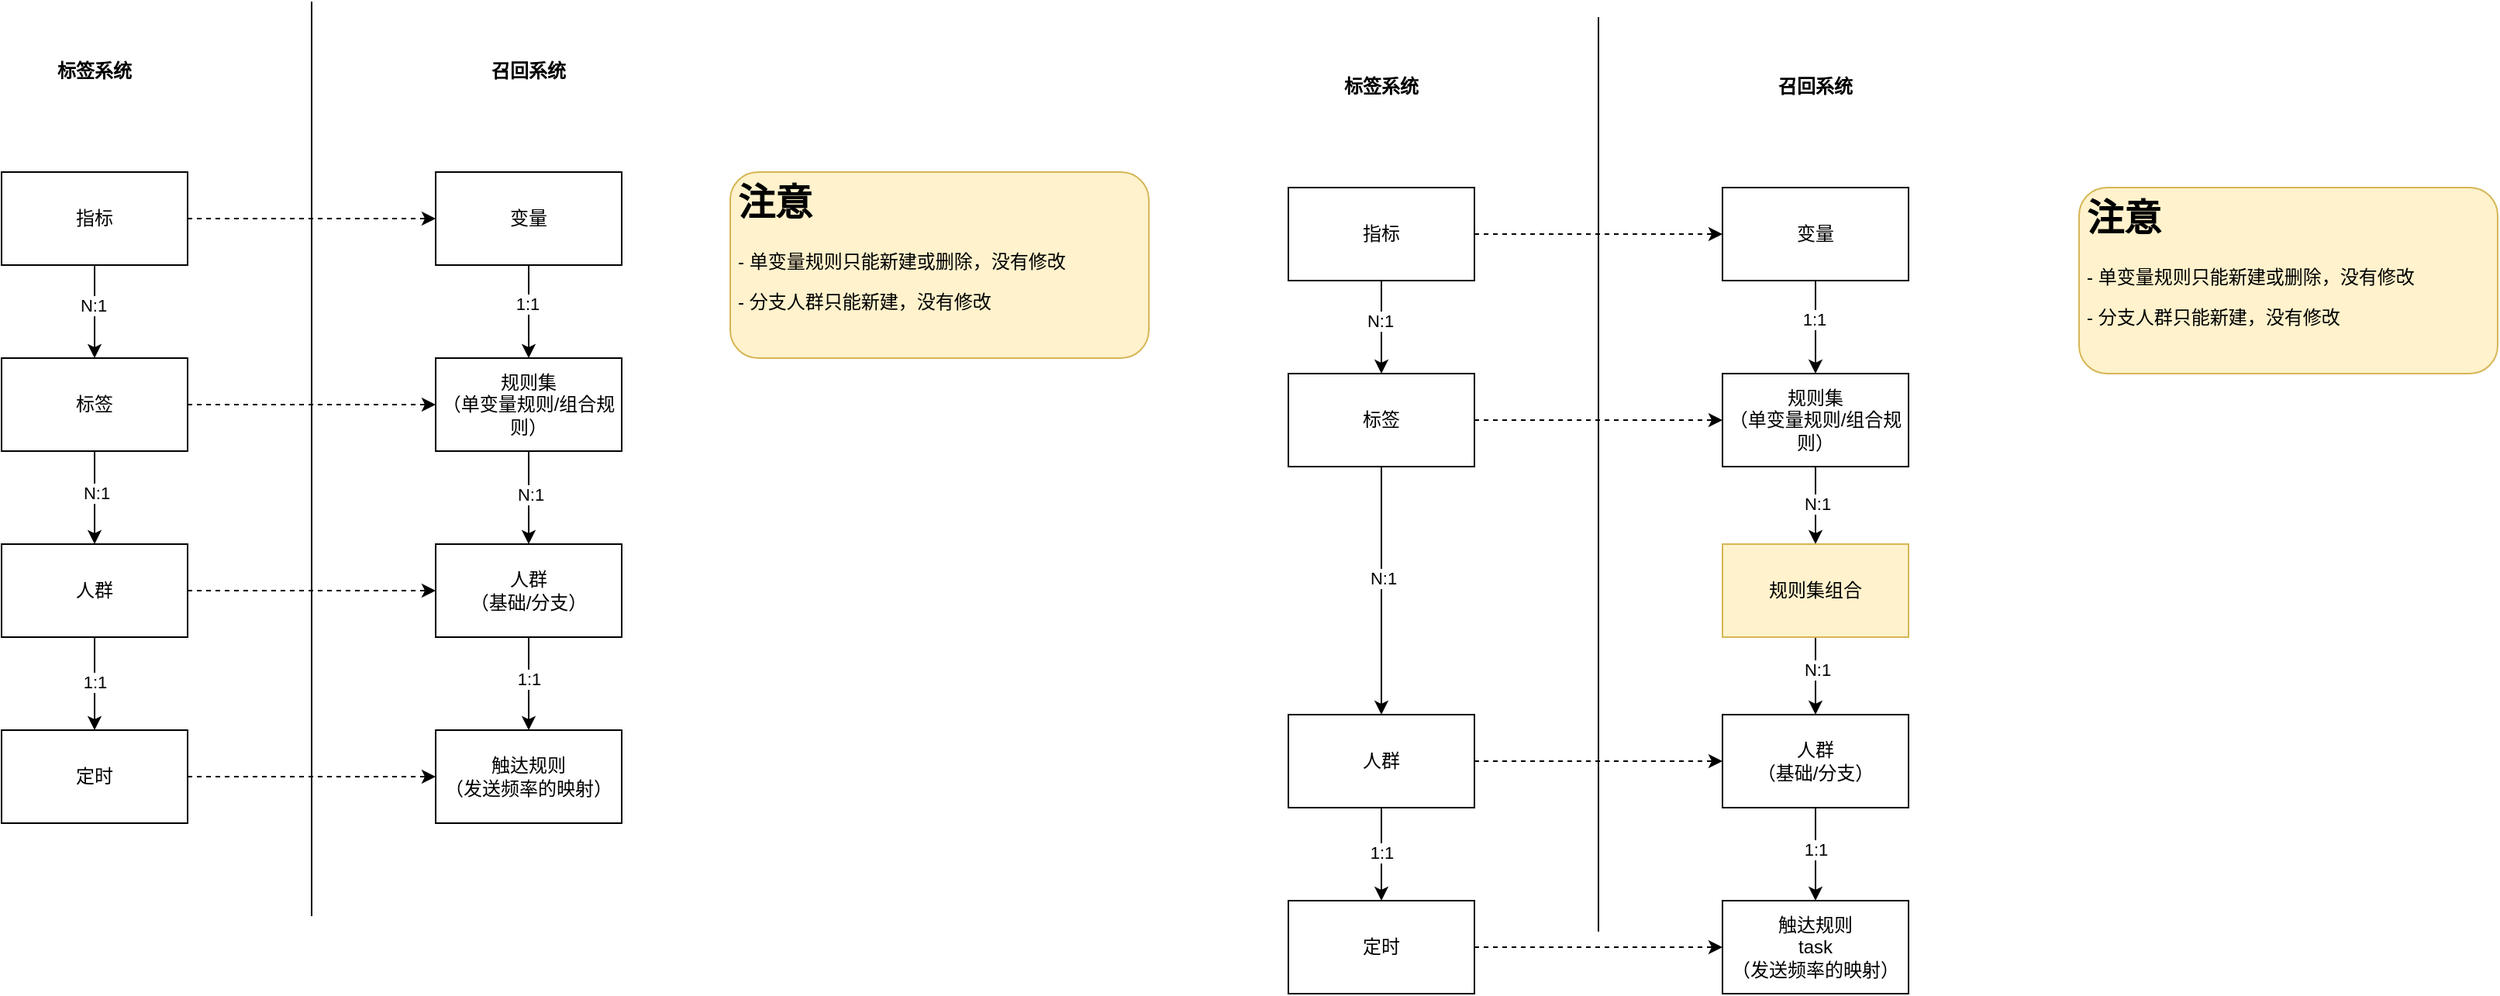 <mxfile version="22.1.3" type="github" pages="10">
  <diagram id="fTAgdkfDgx4bp4r_mibD" name="标签与召回模型关系">
    <mxGraphModel dx="1166" dy="606" grid="1" gridSize="10" guides="1" tooltips="1" connect="1" arrows="1" fold="1" page="1" pageScale="1" pageWidth="827" pageHeight="1169" math="0" shadow="0">
      <root>
        <mxCell id="0" />
        <mxCell id="1" parent="0" />
        <mxCell id="UJ1YfZ1l8FCDVQ_FWexG-3" value="" style="edgeStyle=none;rounded=0;orthogonalLoop=1;jettySize=auto;html=1;dashed=1;" parent="1" source="UJ1YfZ1l8FCDVQ_FWexG-1" target="UJ1YfZ1l8FCDVQ_FWexG-2" edge="1">
          <mxGeometry relative="1" as="geometry" />
        </mxCell>
        <mxCell id="UJ1YfZ1l8FCDVQ_FWexG-19" style="edgeStyle=none;rounded=0;orthogonalLoop=1;jettySize=auto;html=1;entryX=0.5;entryY=0;entryDx=0;entryDy=0;" parent="1" source="UJ1YfZ1l8FCDVQ_FWexG-1" target="UJ1YfZ1l8FCDVQ_FWexG-4" edge="1">
          <mxGeometry relative="1" as="geometry" />
        </mxCell>
        <mxCell id="UJ1YfZ1l8FCDVQ_FWexG-20" value="N:1" style="edgeLabel;html=1;align=center;verticalAlign=middle;resizable=0;points=[];" parent="UJ1YfZ1l8FCDVQ_FWexG-19" vertex="1" connectable="0">
          <mxGeometry x="-0.133" y="-1" relative="1" as="geometry">
            <mxPoint as="offset" />
          </mxGeometry>
        </mxCell>
        <mxCell id="UJ1YfZ1l8FCDVQ_FWexG-1" value="指标" style="rounded=0;whiteSpace=wrap;html=1;" parent="1" vertex="1">
          <mxGeometry x="130" y="260" width="120" height="60" as="geometry" />
        </mxCell>
        <mxCell id="UJ1YfZ1l8FCDVQ_FWexG-21" style="edgeStyle=none;rounded=0;orthogonalLoop=1;jettySize=auto;html=1;" parent="1" source="UJ1YfZ1l8FCDVQ_FWexG-2" target="UJ1YfZ1l8FCDVQ_FWexG-6" edge="1">
          <mxGeometry relative="1" as="geometry" />
        </mxCell>
        <mxCell id="UJ1YfZ1l8FCDVQ_FWexG-22" value="1:1" style="edgeLabel;html=1;align=center;verticalAlign=middle;resizable=0;points=[];" parent="UJ1YfZ1l8FCDVQ_FWexG-21" vertex="1" connectable="0">
          <mxGeometry x="-0.167" y="-1" relative="1" as="geometry">
            <mxPoint as="offset" />
          </mxGeometry>
        </mxCell>
        <mxCell id="UJ1YfZ1l8FCDVQ_FWexG-2" value="变量" style="rounded=0;whiteSpace=wrap;html=1;" parent="1" vertex="1">
          <mxGeometry x="410" y="260" width="120" height="60" as="geometry" />
        </mxCell>
        <mxCell id="UJ1YfZ1l8FCDVQ_FWexG-7" value="" style="edgeStyle=none;rounded=0;orthogonalLoop=1;jettySize=auto;html=1;dashed=1;" parent="1" source="UJ1YfZ1l8FCDVQ_FWexG-4" target="UJ1YfZ1l8FCDVQ_FWexG-6" edge="1">
          <mxGeometry relative="1" as="geometry" />
        </mxCell>
        <mxCell id="UJ1YfZ1l8FCDVQ_FWexG-17" style="edgeStyle=none;rounded=0;orthogonalLoop=1;jettySize=auto;html=1;entryX=0.5;entryY=0;entryDx=0;entryDy=0;" parent="1" source="UJ1YfZ1l8FCDVQ_FWexG-4" target="UJ1YfZ1l8FCDVQ_FWexG-8" edge="1">
          <mxGeometry relative="1" as="geometry" />
        </mxCell>
        <mxCell id="UJ1YfZ1l8FCDVQ_FWexG-18" value="N:1" style="edgeLabel;html=1;align=center;verticalAlign=middle;resizable=0;points=[];" parent="UJ1YfZ1l8FCDVQ_FWexG-17" vertex="1" connectable="0">
          <mxGeometry x="-0.1" y="1" relative="1" as="geometry">
            <mxPoint as="offset" />
          </mxGeometry>
        </mxCell>
        <mxCell id="UJ1YfZ1l8FCDVQ_FWexG-4" value="标签" style="rounded=0;whiteSpace=wrap;html=1;" parent="1" vertex="1">
          <mxGeometry x="130" y="380" width="120" height="60" as="geometry" />
        </mxCell>
        <mxCell id="UJ1YfZ1l8FCDVQ_FWexG-23" style="edgeStyle=none;rounded=0;orthogonalLoop=1;jettySize=auto;html=1;entryX=0.5;entryY=0;entryDx=0;entryDy=0;" parent="1" source="UJ1YfZ1l8FCDVQ_FWexG-6" target="UJ1YfZ1l8FCDVQ_FWexG-9" edge="1">
          <mxGeometry relative="1" as="geometry" />
        </mxCell>
        <mxCell id="UJ1YfZ1l8FCDVQ_FWexG-24" value="N:1" style="edgeLabel;html=1;align=center;verticalAlign=middle;resizable=0;points=[];" parent="UJ1YfZ1l8FCDVQ_FWexG-23" vertex="1" connectable="0">
          <mxGeometry x="-0.067" y="1" relative="1" as="geometry">
            <mxPoint as="offset" />
          </mxGeometry>
        </mxCell>
        <mxCell id="UJ1YfZ1l8FCDVQ_FWexG-6" value="规则集&lt;br&gt;（单变量规则/组合规则）" style="rounded=0;whiteSpace=wrap;html=1;" parent="1" vertex="1">
          <mxGeometry x="410" y="380" width="120" height="60" as="geometry" />
        </mxCell>
        <mxCell id="UJ1YfZ1l8FCDVQ_FWexG-10" value="" style="edgeStyle=none;rounded=0;orthogonalLoop=1;jettySize=auto;html=1;dashed=1;" parent="1" source="UJ1YfZ1l8FCDVQ_FWexG-8" target="UJ1YfZ1l8FCDVQ_FWexG-9" edge="1">
          <mxGeometry relative="1" as="geometry" />
        </mxCell>
        <mxCell id="UJ1YfZ1l8FCDVQ_FWexG-15" style="edgeStyle=none;rounded=0;orthogonalLoop=1;jettySize=auto;html=1;" parent="1" source="UJ1YfZ1l8FCDVQ_FWexG-8" target="UJ1YfZ1l8FCDVQ_FWexG-11" edge="1">
          <mxGeometry relative="1" as="geometry" />
        </mxCell>
        <mxCell id="UJ1YfZ1l8FCDVQ_FWexG-16" value="1:1" style="edgeLabel;html=1;align=center;verticalAlign=middle;resizable=0;points=[];" parent="UJ1YfZ1l8FCDVQ_FWexG-15" vertex="1" connectable="0">
          <mxGeometry x="-0.033" relative="1" as="geometry">
            <mxPoint as="offset" />
          </mxGeometry>
        </mxCell>
        <mxCell id="UJ1YfZ1l8FCDVQ_FWexG-8" value="人群" style="rounded=0;whiteSpace=wrap;html=1;" parent="1" vertex="1">
          <mxGeometry x="130" y="500" width="120" height="60" as="geometry" />
        </mxCell>
        <mxCell id="UJ1YfZ1l8FCDVQ_FWexG-25" style="edgeStyle=none;rounded=0;orthogonalLoop=1;jettySize=auto;html=1;" parent="1" source="UJ1YfZ1l8FCDVQ_FWexG-9" target="UJ1YfZ1l8FCDVQ_FWexG-12" edge="1">
          <mxGeometry relative="1" as="geometry" />
        </mxCell>
        <mxCell id="UJ1YfZ1l8FCDVQ_FWexG-26" value="1:1" style="edgeLabel;html=1;align=center;verticalAlign=middle;resizable=0;points=[];" parent="UJ1YfZ1l8FCDVQ_FWexG-25" vertex="1" connectable="0">
          <mxGeometry x="-0.1" relative="1" as="geometry">
            <mxPoint as="offset" />
          </mxGeometry>
        </mxCell>
        <mxCell id="UJ1YfZ1l8FCDVQ_FWexG-9" value="人群&lt;br&gt;（基础/分支）" style="rounded=0;whiteSpace=wrap;html=1;" parent="1" vertex="1">
          <mxGeometry x="410" y="500" width="120" height="60" as="geometry" />
        </mxCell>
        <mxCell id="UJ1YfZ1l8FCDVQ_FWexG-13" value="" style="edgeStyle=none;rounded=0;orthogonalLoop=1;jettySize=auto;html=1;dashed=1;" parent="1" source="UJ1YfZ1l8FCDVQ_FWexG-11" target="UJ1YfZ1l8FCDVQ_FWexG-12" edge="1">
          <mxGeometry relative="1" as="geometry" />
        </mxCell>
        <mxCell id="UJ1YfZ1l8FCDVQ_FWexG-11" value="定时" style="rounded=0;whiteSpace=wrap;html=1;" parent="1" vertex="1">
          <mxGeometry x="130" y="620" width="120" height="60" as="geometry" />
        </mxCell>
        <mxCell id="UJ1YfZ1l8FCDVQ_FWexG-12" value="触达规则&lt;br&gt;（发送频率的映射）" style="rounded=0;whiteSpace=wrap;html=1;" parent="1" vertex="1">
          <mxGeometry x="410" y="620" width="120" height="60" as="geometry" />
        </mxCell>
        <mxCell id="UJ1YfZ1l8FCDVQ_FWexG-14" value="&lt;h1&gt;注意&lt;/h1&gt;&lt;p&gt;- 单变量规则只能新建或删除，没有修改&lt;/p&gt;&lt;p&gt;- 分支人群只能新建，没有修改&lt;/p&gt;" style="text;html=1;strokeColor=#d6b656;fillColor=#fff2cc;spacing=5;spacingTop=-20;whiteSpace=wrap;overflow=hidden;rounded=1;" parent="1" vertex="1">
          <mxGeometry x="600" y="260" width="270" height="120" as="geometry" />
        </mxCell>
        <mxCell id="TeXEFprUP8HJtuQMhtJB-1" value="" style="endArrow=none;html=1;rounded=0;" parent="1" edge="1">
          <mxGeometry width="50" height="50" relative="1" as="geometry">
            <mxPoint x="330" y="740" as="sourcePoint" />
            <mxPoint x="330" y="150" as="targetPoint" />
          </mxGeometry>
        </mxCell>
        <mxCell id="TeXEFprUP8HJtuQMhtJB-2" value="标签系统" style="text;html=1;strokeColor=none;fillColor=none;align=center;verticalAlign=middle;whiteSpace=wrap;rounded=0;fontStyle=1" parent="1" vertex="1">
          <mxGeometry x="160" y="180" width="60" height="30" as="geometry" />
        </mxCell>
        <mxCell id="TeXEFprUP8HJtuQMhtJB-3" value="召回系统" style="text;html=1;strokeColor=none;fillColor=none;align=center;verticalAlign=middle;whiteSpace=wrap;rounded=0;fontStyle=1" parent="1" vertex="1">
          <mxGeometry x="440" y="180" width="60" height="30" as="geometry" />
        </mxCell>
        <mxCell id="MWE3h0NfWxxPg6lUrx5Q-1" value="" style="edgeStyle=none;rounded=0;orthogonalLoop=1;jettySize=auto;html=1;dashed=1;" edge="1" source="MWE3h0NfWxxPg6lUrx5Q-4" target="MWE3h0NfWxxPg6lUrx5Q-7" parent="1">
          <mxGeometry relative="1" as="geometry" />
        </mxCell>
        <mxCell id="MWE3h0NfWxxPg6lUrx5Q-2" style="edgeStyle=none;rounded=0;orthogonalLoop=1;jettySize=auto;html=1;entryX=0.5;entryY=0;entryDx=0;entryDy=0;" edge="1" source="MWE3h0NfWxxPg6lUrx5Q-4" target="MWE3h0NfWxxPg6lUrx5Q-11" parent="1">
          <mxGeometry relative="1" as="geometry" />
        </mxCell>
        <mxCell id="MWE3h0NfWxxPg6lUrx5Q-3" value="N:1" style="edgeLabel;html=1;align=center;verticalAlign=middle;resizable=0;points=[];" vertex="1" connectable="0" parent="MWE3h0NfWxxPg6lUrx5Q-2">
          <mxGeometry x="-0.133" y="-1" relative="1" as="geometry">
            <mxPoint as="offset" />
          </mxGeometry>
        </mxCell>
        <mxCell id="MWE3h0NfWxxPg6lUrx5Q-4" value="指标" style="rounded=0;whiteSpace=wrap;html=1;" vertex="1" parent="1">
          <mxGeometry x="960" y="270" width="120" height="60" as="geometry" />
        </mxCell>
        <mxCell id="MWE3h0NfWxxPg6lUrx5Q-5" style="edgeStyle=none;rounded=0;orthogonalLoop=1;jettySize=auto;html=1;" edge="1" source="MWE3h0NfWxxPg6lUrx5Q-7" target="MWE3h0NfWxxPg6lUrx5Q-14" parent="1">
          <mxGeometry relative="1" as="geometry" />
        </mxCell>
        <mxCell id="MWE3h0NfWxxPg6lUrx5Q-6" value="1:1" style="edgeLabel;html=1;align=center;verticalAlign=middle;resizable=0;points=[];" vertex="1" connectable="0" parent="MWE3h0NfWxxPg6lUrx5Q-5">
          <mxGeometry x="-0.167" y="-1" relative="1" as="geometry">
            <mxPoint as="offset" />
          </mxGeometry>
        </mxCell>
        <mxCell id="MWE3h0NfWxxPg6lUrx5Q-7" value="变量" style="rounded=0;whiteSpace=wrap;html=1;" vertex="1" parent="1">
          <mxGeometry x="1240" y="270" width="120" height="60" as="geometry" />
        </mxCell>
        <mxCell id="MWE3h0NfWxxPg6lUrx5Q-8" value="" style="edgeStyle=none;rounded=0;orthogonalLoop=1;jettySize=auto;html=1;dashed=1;" edge="1" source="MWE3h0NfWxxPg6lUrx5Q-11" target="MWE3h0NfWxxPg6lUrx5Q-14" parent="1">
          <mxGeometry relative="1" as="geometry" />
        </mxCell>
        <mxCell id="MWE3h0NfWxxPg6lUrx5Q-9" style="edgeStyle=none;rounded=0;orthogonalLoop=1;jettySize=auto;html=1;entryX=0.5;entryY=0;entryDx=0;entryDy=0;" edge="1" source="MWE3h0NfWxxPg6lUrx5Q-11" target="MWE3h0NfWxxPg6lUrx5Q-18" parent="1">
          <mxGeometry relative="1" as="geometry" />
        </mxCell>
        <mxCell id="MWE3h0NfWxxPg6lUrx5Q-10" value="N:1" style="edgeLabel;html=1;align=center;verticalAlign=middle;resizable=0;points=[];" vertex="1" connectable="0" parent="MWE3h0NfWxxPg6lUrx5Q-9">
          <mxGeometry x="-0.1" y="1" relative="1" as="geometry">
            <mxPoint as="offset" />
          </mxGeometry>
        </mxCell>
        <mxCell id="MWE3h0NfWxxPg6lUrx5Q-11" value="标签" style="rounded=0;whiteSpace=wrap;html=1;" vertex="1" parent="1">
          <mxGeometry x="960" y="390" width="120" height="60" as="geometry" />
        </mxCell>
        <mxCell id="MWE3h0NfWxxPg6lUrx5Q-12" style="edgeStyle=none;rounded=0;orthogonalLoop=1;jettySize=auto;html=1;entryX=0.5;entryY=0;entryDx=0;entryDy=0;" edge="1" source="MWE3h0NfWxxPg6lUrx5Q-14" target="pL0EuayNjPEUQgqz1X9Y-1" parent="1">
          <mxGeometry relative="1" as="geometry">
            <mxPoint x="1300" y="500" as="targetPoint" />
          </mxGeometry>
        </mxCell>
        <mxCell id="MWE3h0NfWxxPg6lUrx5Q-13" value="N:1" style="edgeLabel;html=1;align=center;verticalAlign=middle;resizable=0;points=[];" vertex="1" connectable="0" parent="MWE3h0NfWxxPg6lUrx5Q-12">
          <mxGeometry x="-0.067" y="1" relative="1" as="geometry">
            <mxPoint as="offset" />
          </mxGeometry>
        </mxCell>
        <mxCell id="MWE3h0NfWxxPg6lUrx5Q-14" value="规则集&lt;br&gt;（单变量规则/组合规则）" style="rounded=0;whiteSpace=wrap;html=1;" vertex="1" parent="1">
          <mxGeometry x="1240" y="390" width="120" height="60" as="geometry" />
        </mxCell>
        <mxCell id="MWE3h0NfWxxPg6lUrx5Q-15" value="" style="edgeStyle=none;rounded=0;orthogonalLoop=1;jettySize=auto;html=1;dashed=1;" edge="1" source="MWE3h0NfWxxPg6lUrx5Q-18" target="MWE3h0NfWxxPg6lUrx5Q-21" parent="1">
          <mxGeometry relative="1" as="geometry" />
        </mxCell>
        <mxCell id="MWE3h0NfWxxPg6lUrx5Q-16" style="edgeStyle=none;rounded=0;orthogonalLoop=1;jettySize=auto;html=1;" edge="1" source="MWE3h0NfWxxPg6lUrx5Q-18" target="MWE3h0NfWxxPg6lUrx5Q-23" parent="1">
          <mxGeometry relative="1" as="geometry" />
        </mxCell>
        <mxCell id="MWE3h0NfWxxPg6lUrx5Q-17" value="1:1" style="edgeLabel;html=1;align=center;verticalAlign=middle;resizable=0;points=[];" vertex="1" connectable="0" parent="MWE3h0NfWxxPg6lUrx5Q-16">
          <mxGeometry x="-0.033" relative="1" as="geometry">
            <mxPoint as="offset" />
          </mxGeometry>
        </mxCell>
        <mxCell id="MWE3h0NfWxxPg6lUrx5Q-18" value="人群" style="rounded=0;whiteSpace=wrap;html=1;" vertex="1" parent="1">
          <mxGeometry x="960" y="610" width="120" height="60" as="geometry" />
        </mxCell>
        <mxCell id="MWE3h0NfWxxPg6lUrx5Q-19" style="edgeStyle=none;rounded=0;orthogonalLoop=1;jettySize=auto;html=1;" edge="1" source="MWE3h0NfWxxPg6lUrx5Q-21" target="MWE3h0NfWxxPg6lUrx5Q-24" parent="1">
          <mxGeometry relative="1" as="geometry" />
        </mxCell>
        <mxCell id="MWE3h0NfWxxPg6lUrx5Q-20" value="1:1" style="edgeLabel;html=1;align=center;verticalAlign=middle;resizable=0;points=[];" vertex="1" connectable="0" parent="MWE3h0NfWxxPg6lUrx5Q-19">
          <mxGeometry x="-0.1" relative="1" as="geometry">
            <mxPoint as="offset" />
          </mxGeometry>
        </mxCell>
        <mxCell id="MWE3h0NfWxxPg6lUrx5Q-21" value="人群&lt;br&gt;（基础/分支）" style="rounded=0;whiteSpace=wrap;html=1;" vertex="1" parent="1">
          <mxGeometry x="1240" y="610" width="120" height="60" as="geometry" />
        </mxCell>
        <mxCell id="MWE3h0NfWxxPg6lUrx5Q-22" value="" style="edgeStyle=none;rounded=0;orthogonalLoop=1;jettySize=auto;html=1;dashed=1;" edge="1" source="MWE3h0NfWxxPg6lUrx5Q-23" target="MWE3h0NfWxxPg6lUrx5Q-24" parent="1">
          <mxGeometry relative="1" as="geometry" />
        </mxCell>
        <mxCell id="MWE3h0NfWxxPg6lUrx5Q-23" value="定时" style="rounded=0;whiteSpace=wrap;html=1;" vertex="1" parent="1">
          <mxGeometry x="960" y="730" width="120" height="60" as="geometry" />
        </mxCell>
        <mxCell id="MWE3h0NfWxxPg6lUrx5Q-24" value="触达规则&lt;br&gt;task&lt;br&gt;（发送频率的映射）" style="rounded=0;whiteSpace=wrap;html=1;" vertex="1" parent="1">
          <mxGeometry x="1240" y="730" width="120" height="60" as="geometry" />
        </mxCell>
        <mxCell id="MWE3h0NfWxxPg6lUrx5Q-25" value="&lt;h1&gt;注意&lt;/h1&gt;&lt;p&gt;- 单变量规则只能新建或删除，没有修改&lt;/p&gt;&lt;p&gt;- 分支人群只能新建，没有修改&lt;/p&gt;" style="text;html=1;strokeColor=#d6b656;fillColor=#fff2cc;spacing=5;spacingTop=-20;whiteSpace=wrap;overflow=hidden;rounded=1;" vertex="1" parent="1">
          <mxGeometry x="1470" y="270" width="270" height="120" as="geometry" />
        </mxCell>
        <mxCell id="MWE3h0NfWxxPg6lUrx5Q-26" value="" style="endArrow=none;html=1;rounded=0;" edge="1" parent="1">
          <mxGeometry width="50" height="50" relative="1" as="geometry">
            <mxPoint x="1160" y="750" as="sourcePoint" />
            <mxPoint x="1160" y="160" as="targetPoint" />
          </mxGeometry>
        </mxCell>
        <mxCell id="MWE3h0NfWxxPg6lUrx5Q-27" value="标签系统" style="text;html=1;strokeColor=none;fillColor=none;align=center;verticalAlign=middle;whiteSpace=wrap;rounded=0;fontStyle=1" vertex="1" parent="1">
          <mxGeometry x="990" y="190" width="60" height="30" as="geometry" />
        </mxCell>
        <mxCell id="MWE3h0NfWxxPg6lUrx5Q-28" value="召回系统" style="text;html=1;strokeColor=none;fillColor=none;align=center;verticalAlign=middle;whiteSpace=wrap;rounded=0;fontStyle=1" vertex="1" parent="1">
          <mxGeometry x="1270" y="190" width="60" height="30" as="geometry" />
        </mxCell>
        <mxCell id="pL0EuayNjPEUQgqz1X9Y-2" style="edgeStyle=orthogonalEdgeStyle;rounded=0;orthogonalLoop=1;jettySize=auto;html=1;entryX=0.5;entryY=0;entryDx=0;entryDy=0;" edge="1" parent="1" source="pL0EuayNjPEUQgqz1X9Y-1" target="MWE3h0NfWxxPg6lUrx5Q-21">
          <mxGeometry relative="1" as="geometry" />
        </mxCell>
        <mxCell id="pL0EuayNjPEUQgqz1X9Y-3" value="N:1" style="edgeLabel;html=1;align=center;verticalAlign=middle;resizable=0;points=[];" vertex="1" connectable="0" parent="pL0EuayNjPEUQgqz1X9Y-2">
          <mxGeometry x="-0.183" y="1" relative="1" as="geometry">
            <mxPoint as="offset" />
          </mxGeometry>
        </mxCell>
        <mxCell id="pL0EuayNjPEUQgqz1X9Y-1" value="规则集组合" style="rounded=0;whiteSpace=wrap;html=1;fillColor=#fff2cc;strokeColor=#d6b656;" vertex="1" parent="1">
          <mxGeometry x="1240" y="500" width="120" height="60" as="geometry" />
        </mxCell>
      </root>
    </mxGraphModel>
  </diagram>
  <diagram id="x54i7hT3NsHm1ePdERT5" name="数据模型">
    <mxGraphModel dx="1406" dy="606" grid="1" gridSize="10" guides="1" tooltips="1" connect="1" arrows="1" fold="1" page="1" pageScale="1" pageWidth="827" pageHeight="1169" math="0" shadow="0">
      <root>
        <mxCell id="0" />
        <mxCell id="1" parent="0" />
        <mxCell id="Eve3HCsHOngLBfl6ivmf-20" value="" style="rounded=0;whiteSpace=wrap;html=1;" parent="1" vertex="1">
          <mxGeometry x="90" y="510" width="720" height="320" as="geometry" />
        </mxCell>
        <mxCell id="Eve3HCsHOngLBfl6ivmf-4" value="" style="rounded=0;whiteSpace=wrap;html=1;" parent="1" vertex="1">
          <mxGeometry x="90" y="190" width="720" height="300" as="geometry" />
        </mxCell>
        <mxCell id="g5WmfjWRgyQqkPhHd7yk-1" value="策略树" style="rounded=0;whiteSpace=wrap;html=1;" parent="1" vertex="1">
          <mxGeometry x="120" y="220" width="660" height="60" as="geometry" />
        </mxCell>
        <mxCell id="g5WmfjWRgyQqkPhHd7yk-14" style="orthogonalLoop=1;jettySize=auto;html=1;entryX=0;entryY=0.5;entryDx=0;entryDy=0;rounded=0;endArrow=classic;endFill=1;" parent="1" source="g5WmfjWRgyQqkPhHd7yk-2" target="g5WmfjWRgyQqkPhHd7yk-3" edge="1">
          <mxGeometry relative="1" as="geometry">
            <mxPoint x="300" y="340" as="targetPoint" />
          </mxGeometry>
        </mxCell>
        <mxCell id="g5WmfjWRgyQqkPhHd7yk-15" value="N:N" style="edgeLabel;html=1;align=center;verticalAlign=middle;resizable=0;points=[];" parent="g5WmfjWRgyQqkPhHd7yk-14" vertex="1" connectable="0">
          <mxGeometry x="-0.033" relative="1" as="geometry">
            <mxPoint as="offset" />
          </mxGeometry>
        </mxCell>
        <mxCell id="g5WmfjWRgyQqkPhHd7yk-2" value="变量" style="rounded=0;whiteSpace=wrap;html=1;" parent="1" vertex="1">
          <mxGeometry x="120" y="310" width="120" height="60" as="geometry" />
        </mxCell>
        <mxCell id="g5WmfjWRgyQqkPhHd7yk-3" value="规则集" style="rounded=0;whiteSpace=wrap;html=1;" parent="1" vertex="1">
          <mxGeometry x="300" y="310" width="120" height="60" as="geometry" />
        </mxCell>
        <mxCell id="g5WmfjWRgyQqkPhHd7yk-33" style="edgeStyle=none;rounded=0;orthogonalLoop=1;jettySize=auto;html=1;entryX=0;entryY=0.5;entryDx=0;entryDy=0;" parent="1" source="g5WmfjWRgyQqkPhHd7yk-4" target="g5WmfjWRgyQqkPhHd7yk-32" edge="1">
          <mxGeometry relative="1" as="geometry" />
        </mxCell>
        <mxCell id="g5WmfjWRgyQqkPhHd7yk-36" value="1:1" style="edgeLabel;html=1;align=center;verticalAlign=middle;resizable=0;points=[];" parent="g5WmfjWRgyQqkPhHd7yk-33" vertex="1" connectable="0">
          <mxGeometry x="-0.24" relative="1" as="geometry">
            <mxPoint as="offset" />
          </mxGeometry>
        </mxCell>
        <mxCell id="g5WmfjWRgyQqkPhHd7yk-4" value="人群&lt;br&gt;（基础/分支）" style="rounded=0;whiteSpace=wrap;html=1;" parent="1" vertex="1">
          <mxGeometry x="120" y="400" width="120" height="60" as="geometry" />
        </mxCell>
        <mxCell id="g5WmfjWRgyQqkPhHd7yk-8" value="版本" style="rounded=1;whiteSpace=wrap;html=1;fillColor=#FFCCCC;" parent="1" vertex="1">
          <mxGeometry x="750" y="260" width="30" height="20" as="geometry" />
        </mxCell>
        <mxCell id="g5WmfjWRgyQqkPhHd7yk-9" value="版本" style="rounded=1;whiteSpace=wrap;html=1;fillColor=#FFCCCC;" parent="1" vertex="1">
          <mxGeometry x="390" y="350" width="30" height="20" as="geometry" />
        </mxCell>
        <mxCell id="g5WmfjWRgyQqkPhHd7yk-11" value="内容" style="rounded=0;whiteSpace=wrap;html=1;" parent="1" vertex="1">
          <mxGeometry x="660" y="400" width="120" height="60" as="geometry" />
        </mxCell>
        <mxCell id="g5WmfjWRgyQqkPhHd7yk-12" value="版本" style="rounded=1;whiteSpace=wrap;html=1;fillColor=#FFCCCC;" parent="1" vertex="1">
          <mxGeometry x="750" y="440" width="30" height="20" as="geometry" />
        </mxCell>
        <mxCell id="g5WmfjWRgyQqkPhHd7yk-35" style="edgeStyle=none;rounded=0;orthogonalLoop=1;jettySize=auto;html=1;" parent="1" source="g5WmfjWRgyQqkPhHd7yk-31" target="g5WmfjWRgyQqkPhHd7yk-11" edge="1">
          <mxGeometry relative="1" as="geometry" />
        </mxCell>
        <mxCell id="g5WmfjWRgyQqkPhHd7yk-38" value="1:N" style="edgeLabel;html=1;align=center;verticalAlign=middle;resizable=0;points=[];" parent="g5WmfjWRgyQqkPhHd7yk-35" vertex="1" connectable="0">
          <mxGeometry x="-0.12" relative="1" as="geometry">
            <mxPoint as="offset" />
          </mxGeometry>
        </mxCell>
        <mxCell id="g5WmfjWRgyQqkPhHd7yk-31" value="触达规则" style="rounded=0;whiteSpace=wrap;html=1;" parent="1" vertex="1">
          <mxGeometry x="480" y="400" width="120" height="60" as="geometry" />
        </mxCell>
        <mxCell id="g5WmfjWRgyQqkPhHd7yk-34" style="edgeStyle=none;rounded=0;orthogonalLoop=1;jettySize=auto;html=1;entryX=0;entryY=0.5;entryDx=0;entryDy=0;" parent="1" source="g5WmfjWRgyQqkPhHd7yk-32" target="g5WmfjWRgyQqkPhHd7yk-31" edge="1">
          <mxGeometry relative="1" as="geometry" />
        </mxCell>
        <mxCell id="g5WmfjWRgyQqkPhHd7yk-37" value="1:N" style="edgeLabel;html=1;align=center;verticalAlign=middle;resizable=0;points=[];" parent="g5WmfjWRgyQqkPhHd7yk-34" vertex="1" connectable="0">
          <mxGeometry x="-0.08" y="-1" relative="1" as="geometry">
            <mxPoint as="offset" />
          </mxGeometry>
        </mxCell>
        <mxCell id="g5WmfjWRgyQqkPhHd7yk-32" value="决策树" style="rounded=0;whiteSpace=wrap;html=1;" parent="1" vertex="1">
          <mxGeometry x="300" y="400" width="120" height="60" as="geometry" />
        </mxCell>
        <mxCell id="Eve3HCsHOngLBfl6ivmf-2" value="配置层" style="text;html=1;align=center;verticalAlign=middle;resizable=0;points=[];autosize=1;strokeColor=none;fillColor=none;" parent="1" vertex="1">
          <mxGeometry x="20" y="320" width="60" height="30" as="geometry" />
        </mxCell>
        <mxCell id="Eve3HCsHOngLBfl6ivmf-6" value="运行层" style="text;html=1;align=center;verticalAlign=middle;resizable=0;points=[];autosize=1;strokeColor=none;fillColor=none;" parent="1" vertex="1">
          <mxGeometry x="20" y="650" width="60" height="30" as="geometry" />
        </mxCell>
        <mxCell id="Eve3HCsHOngLBfl6ivmf-7" value="多表协同" style="rounded=1;whiteSpace=wrap;html=1;fillColor=#ffe6cc;strokeColor=#d79b00;" parent="1" vertex="1">
          <mxGeometry x="700" y="260" width="50" height="20" as="geometry" />
        </mxCell>
        <mxCell id="Eve3HCsHOngLBfl6ivmf-8" value="多表协同" style="rounded=1;whiteSpace=wrap;html=1;fillColor=#ffe6cc;strokeColor=#d79b00;" parent="1" vertex="1">
          <mxGeometry x="370" y="440" width="50" height="20" as="geometry" />
        </mxCell>
        <mxCell id="Eve3HCsHOngLBfl6ivmf-9" value="多表协同" style="rounded=1;whiteSpace=wrap;html=1;fillColor=#ffe6cc;strokeColor=#d79b00;" parent="1" vertex="1">
          <mxGeometry x="340" y="350" width="50" height="20" as="geometry" />
        </mxCell>
        <mxCell id="Eve3HCsHOngLBfl6ivmf-10" value="多表协同" style="rounded=1;whiteSpace=wrap;html=1;fillColor=#ffe6cc;strokeColor=#d79b00;" parent="1" vertex="1">
          <mxGeometry x="550" y="440" width="50" height="20" as="geometry" />
        </mxCell>
        <mxCell id="Eve3HCsHOngLBfl6ivmf-13" value="" style="edgeStyle=none;rounded=0;orthogonalLoop=1;jettySize=auto;html=1;dashed=1;" parent="1" source="Eve3HCsHOngLBfl6ivmf-11" target="Eve3HCsHOngLBfl6ivmf-12" edge="1">
          <mxGeometry relative="1" as="geometry" />
        </mxCell>
        <mxCell id="Eve3HCsHOngLBfl6ivmf-11" value="推送数据处理失败" style="rounded=0;whiteSpace=wrap;html=1;" parent="1" vertex="1">
          <mxGeometry x="120" y="540" width="120" height="60" as="geometry" />
        </mxCell>
        <mxCell id="Eve3HCsHOngLBfl6ivmf-17" style="edgeStyle=none;rounded=0;orthogonalLoop=1;jettySize=auto;html=1;exitX=0.5;exitY=1;exitDx=0;exitDy=0;entryX=0.5;entryY=0;entryDx=0;entryDy=0;" parent="1" source="Eve3HCsHOngLBfl6ivmf-12" target="Eve3HCsHOngLBfl6ivmf-14" edge="1">
          <mxGeometry relative="1" as="geometry" />
        </mxCell>
        <mxCell id="Eve3HCsHOngLBfl6ivmf-18" value="1:N" style="edgeLabel;html=1;align=center;verticalAlign=middle;resizable=0;points=[];" parent="Eve3HCsHOngLBfl6ivmf-17" vertex="1" connectable="0">
          <mxGeometry x="-0.333" relative="1" as="geometry">
            <mxPoint as="offset" />
          </mxGeometry>
        </mxCell>
        <mxCell id="yJtiRWorSMamiIOgyI0E-2" style="edgeStyle=none;rounded=0;orthogonalLoop=1;jettySize=auto;html=1;entryX=0.5;entryY=0;entryDx=0;entryDy=0;" parent="1" source="Eve3HCsHOngLBfl6ivmf-12" target="yJtiRWorSMamiIOgyI0E-1" edge="1">
          <mxGeometry relative="1" as="geometry" />
        </mxCell>
        <mxCell id="yJtiRWorSMamiIOgyI0E-3" value="1:N" style="edgeLabel;html=1;align=center;verticalAlign=middle;resizable=0;points=[];" parent="yJtiRWorSMamiIOgyI0E-2" vertex="1" connectable="0">
          <mxGeometry x="-0.15" relative="1" as="geometry">
            <mxPoint as="offset" />
          </mxGeometry>
        </mxCell>
        <mxCell id="Eve3HCsHOngLBfl6ivmf-12" value="案件" style="rounded=0;whiteSpace=wrap;html=1;" parent="1" vertex="1">
          <mxGeometry x="320" y="540" width="120" height="60" as="geometry" />
        </mxCell>
        <mxCell id="Eve3HCsHOngLBfl6ivmf-16" value="" style="edgeStyle=none;rounded=0;orthogonalLoop=1;jettySize=auto;html=1;entryX=0;entryY=0.5;entryDx=0;entryDy=0;" parent="1" source="Eve3HCsHOngLBfl6ivmf-14" target="Eve3HCsHOngLBfl6ivmf-15" edge="1">
          <mxGeometry relative="1" as="geometry" />
        </mxCell>
        <mxCell id="Eve3HCsHOngLBfl6ivmf-19" value="1:N" style="edgeLabel;html=1;align=center;verticalAlign=middle;resizable=0;points=[];" parent="Eve3HCsHOngLBfl6ivmf-16" vertex="1" connectable="0">
          <mxGeometry x="-0.2" y="-1" relative="1" as="geometry">
            <mxPoint as="offset" />
          </mxGeometry>
        </mxCell>
        <mxCell id="px50oltvCqACCDsfTtm3-2" style="rounded=0;orthogonalLoop=1;jettySize=auto;html=1;" parent="1" source="Eve3HCsHOngLBfl6ivmf-14" target="px50oltvCqACCDsfTtm3-1" edge="1">
          <mxGeometry relative="1" as="geometry" />
        </mxCell>
        <mxCell id="px50oltvCqACCDsfTtm3-3" value="1:N" style="edgeLabel;html=1;align=center;verticalAlign=middle;resizable=0;points=[];" parent="px50oltvCqACCDsfTtm3-2" vertex="1" connectable="0">
          <mxGeometry x="-0.087" y="-2" relative="1" as="geometry">
            <mxPoint as="offset" />
          </mxGeometry>
        </mxCell>
        <mxCell id="Eve3HCsHOngLBfl6ivmf-14" value="案件执行计划" style="rounded=0;whiteSpace=wrap;html=1;" parent="1" vertex="1">
          <mxGeometry x="360" y="650" width="120" height="60" as="geometry" />
        </mxCell>
        <mxCell id="Eve3HCsHOngLBfl6ivmf-15" value="延时发送任务" style="rounded=0;whiteSpace=wrap;html=1;" parent="1" vertex="1">
          <mxGeometry x="590" y="610" width="120" height="60" as="geometry" />
        </mxCell>
        <mxCell id="yJtiRWorSMamiIOgyI0E-1" value="案件变量" style="rounded=0;whiteSpace=wrap;html=1;" parent="1" vertex="1">
          <mxGeometry x="200" y="650" width="120" height="60" as="geometry" />
        </mxCell>
        <mxCell id="px50oltvCqACCDsfTtm3-1" value="等待结果任务" style="rounded=0;whiteSpace=wrap;html=1;" parent="1" vertex="1">
          <mxGeometry x="590" y="680" width="120" height="60" as="geometry" />
        </mxCell>
        <mxCell id="RlhOOjfo8V-Fwm569MVh-1" value="异常失败消息" style="rounded=0;whiteSpace=wrap;html=1;" parent="1" vertex="1">
          <mxGeometry x="200" y="740" width="120" height="60" as="geometry" />
        </mxCell>
        <mxCell id="NeasgIHMzMa3jI5TDg1K-1" value="三方请求日志" style="rounded=0;whiteSpace=wrap;html=1;" parent="1" vertex="1">
          <mxGeometry x="360" y="740" width="120" height="60" as="geometry" />
        </mxCell>
        <mxCell id="L_CLh0citHpiX5RbnOkv-1" value="&lt;h1&gt;注意&lt;/h1&gt;&lt;p&gt;1. 共享数据：变量、规则集、人群（基础）、内容，共享数据都有版本（变量不可变，不需要版本）&lt;/p&gt;&lt;p&gt;2. 私有数据：决策树、触达规则，这两个数据什么时候新建、什么时候更新，需要开发时详细考虑&lt;/p&gt;" style="text;html=1;strokeColor=#d6b656;fillColor=#fff2cc;spacing=5;spacingTop=-20;whiteSpace=wrap;overflow=hidden;rounded=0;" parent="1" vertex="1">
          <mxGeometry x="850" y="200" width="500" height="200" as="geometry" />
        </mxCell>
      </root>
    </mxGraphModel>
  </diagram>
  <diagram name="处理引擎" id="DIgMmTA0-sPKbl4sKN2a">
    <mxGraphModel dx="1194" dy="712" grid="1" gridSize="10" guides="1" tooltips="1" connect="1" arrows="1" fold="1" page="1" pageScale="1" pageWidth="827" pageHeight="1169" math="0" shadow="0">
      <root>
        <mxCell id="0" />
        <mxCell id="1" parent="0" />
        <mxCell id="FTZUywQZgXYwz_32TQcc-3" value="" style="edgeStyle=none;rounded=0;orthogonalLoop=1;jettySize=auto;html=1;" parent="1" source="FTZUywQZgXYwz_32TQcc-1" target="FTZUywQZgXYwz_32TQcc-2" edge="1">
          <mxGeometry relative="1" as="geometry" />
        </mxCell>
        <mxCell id="FTZUywQZgXYwz_32TQcc-1" value="数仓人群推送消息" style="rounded=0;whiteSpace=wrap;html=1;" parent="1" vertex="1">
          <mxGeometry x="120" y="330" width="120" height="60" as="geometry" />
        </mxCell>
        <mxCell id="FTZUywQZgXYwz_32TQcc-5" value="" style="edgeStyle=none;rounded=0;orthogonalLoop=1;jettySize=auto;html=1;" parent="1" source="FTZUywQZgXYwz_32TQcc-2" target="FTZUywQZgXYwz_32TQcc-4" edge="1">
          <mxGeometry relative="1" as="geometry" />
        </mxCell>
        <mxCell id="FTZUywQZgXYwz_32TQcc-2" value="申请立案消息" style="rounded=0;whiteSpace=wrap;html=1;" parent="1" vertex="1">
          <mxGeometry x="320" y="330" width="120" height="60" as="geometry" />
        </mxCell>
        <mxCell id="FTZUywQZgXYwz_32TQcc-12" style="edgeStyle=none;rounded=0;orthogonalLoop=1;jettySize=auto;html=1;entryX=0;entryY=0.5;entryDx=0;entryDy=0;" parent="1" source="FTZUywQZgXYwz_32TQcc-4" target="FTZUywQZgXYwz_32TQcc-11" edge="1">
          <mxGeometry relative="1" as="geometry" />
        </mxCell>
        <mxCell id="FTZUywQZgXYwz_32TQcc-4" value="sch处理消息" style="rounded=0;whiteSpace=wrap;html=1;" parent="1" vertex="1">
          <mxGeometry x="520" y="330" width="120" height="60" as="geometry" />
        </mxCell>
        <mxCell id="teJ92_hOLtsS_m1qLj6J-8" style="edgeStyle=orthogonalEdgeStyle;curved=1;rounded=0;orthogonalLoop=1;jettySize=auto;html=1;entryX=0.5;entryY=0;entryDx=0;entryDy=0;exitX=0.25;exitY=0;exitDx=0;exitDy=0;" parent="1" source="FTZUywQZgXYwz_32TQcc-6" target="FTZUywQZgXYwz_32TQcc-11" edge="1">
          <mxGeometry relative="1" as="geometry" />
        </mxCell>
        <mxCell id="teJ92_hOLtsS_m1qLj6J-9" value="收集结果" style="edgeLabel;html=1;align=center;verticalAlign=middle;resizable=0;points=[];" parent="teJ92_hOLtsS_m1qLj6J-8" vertex="1" connectable="0">
          <mxGeometry x="0.258" y="22" relative="1" as="geometry">
            <mxPoint as="offset" />
          </mxGeometry>
        </mxCell>
        <mxCell id="FTZUywQZgXYwz_32TQcc-6" value="sch变量收集消息" style="rounded=0;whiteSpace=wrap;html=1;" parent="1" vertex="1">
          <mxGeometry x="880" y="175" width="120" height="60" as="geometry" />
        </mxCell>
        <mxCell id="FTZUywQZgXYwz_32TQcc-19" style="edgeStyle=orthogonalEdgeStyle;curved=1;rounded=0;orthogonalLoop=1;jettySize=auto;html=1;entryX=1;entryY=0;entryDx=0;entryDy=0;exitX=0.25;exitY=0;exitDx=0;exitDy=0;" parent="1" source="FTZUywQZgXYwz_32TQcc-7" target="FTZUywQZgXYwz_32TQcc-11" edge="1">
          <mxGeometry relative="1" as="geometry">
            <mxPoint x="1000" y="335" as="sourcePoint" />
            <mxPoint x="1060" y="515" as="targetPoint" />
            <Array as="points">
              <mxPoint x="910" y="250" />
              <mxPoint x="880" y="250" />
              <mxPoint x="880" y="240" />
              <mxPoint x="770" y="240" />
            </Array>
          </mxGeometry>
        </mxCell>
        <mxCell id="teJ92_hOLtsS_m1qLj6J-6" value="请求成功/失败" style="edgeLabel;html=1;align=center;verticalAlign=middle;resizable=0;points=[];" parent="FTZUywQZgXYwz_32TQcc-19" vertex="1" connectable="0">
          <mxGeometry x="-0.189" y="-2" relative="1" as="geometry">
            <mxPoint x="-13" y="2" as="offset" />
          </mxGeometry>
        </mxCell>
        <mxCell id="FTZUywQZgXYwz_32TQcc-7" value="sch发送消息" style="rounded=0;whiteSpace=wrap;html=1;" parent="1" vertex="1">
          <mxGeometry x="880" y="275" width="120" height="60" as="geometry" />
        </mxCell>
        <mxCell id="teJ92_hOLtsS_m1qLj6J-22" style="edgeStyle=orthogonalEdgeStyle;curved=1;rounded=0;orthogonalLoop=1;jettySize=auto;html=1;exitX=1;exitY=0.5;exitDx=0;exitDy=0;entryX=0;entryY=0.5;entryDx=0;entryDy=0;" parent="1" source="FTZUywQZgXYwz_32TQcc-8" target="teJ92_hOLtsS_m1qLj6J-20" edge="1">
          <mxGeometry relative="1" as="geometry" />
        </mxCell>
        <mxCell id="teJ92_hOLtsS_m1qLj6J-23" style="edgeStyle=orthogonalEdgeStyle;curved=1;rounded=0;orthogonalLoop=1;jettySize=auto;html=1;entryX=0;entryY=0.5;entryDx=0;entryDy=0;" parent="1" source="FTZUywQZgXYwz_32TQcc-8" target="teJ92_hOLtsS_m1qLj6J-21" edge="1">
          <mxGeometry relative="1" as="geometry" />
        </mxCell>
        <mxCell id="FTZUywQZgXYwz_32TQcc-8" value="sch休眠消息" style="rounded=0;whiteSpace=wrap;html=1;" parent="1" vertex="1">
          <mxGeometry x="880" y="375" width="120" height="60" as="geometry" />
        </mxCell>
        <mxCell id="FTZUywQZgXYwz_32TQcc-13" style="edgeStyle=none;rounded=0;orthogonalLoop=1;jettySize=auto;html=1;entryX=0;entryY=0.5;entryDx=0;entryDy=0;exitX=1;exitY=0.5;exitDx=0;exitDy=0;" parent="1" source="FTZUywQZgXYwz_32TQcc-11" target="FTZUywQZgXYwz_32TQcc-6" edge="1">
          <mxGeometry relative="1" as="geometry">
            <mxPoint x="780" y="350" as="sourcePoint" />
          </mxGeometry>
        </mxCell>
        <mxCell id="FTZUywQZgXYwz_32TQcc-24" value="需收集信息" style="edgeLabel;html=1;align=center;verticalAlign=middle;resizable=0;points=[];" parent="FTZUywQZgXYwz_32TQcc-13" vertex="1" connectable="0">
          <mxGeometry x="-0.006" y="2" relative="1" as="geometry">
            <mxPoint as="offset" />
          </mxGeometry>
        </mxCell>
        <mxCell id="FTZUywQZgXYwz_32TQcc-14" style="edgeStyle=none;rounded=0;orthogonalLoop=1;jettySize=auto;html=1;exitX=1;exitY=0.5;exitDx=0;exitDy=0;entryX=0;entryY=0.5;entryDx=0;entryDy=0;" parent="1" source="FTZUywQZgXYwz_32TQcc-11" target="FTZUywQZgXYwz_32TQcc-7" edge="1">
          <mxGeometry relative="1" as="geometry" />
        </mxCell>
        <mxCell id="FTZUywQZgXYwz_32TQcc-25" value="可直接发送" style="edgeLabel;html=1;align=center;verticalAlign=middle;resizable=0;points=[];" parent="FTZUywQZgXYwz_32TQcc-14" vertex="1" connectable="0">
          <mxGeometry x="-0.073" y="-1" relative="1" as="geometry">
            <mxPoint x="8" y="-5" as="offset" />
          </mxGeometry>
        </mxCell>
        <mxCell id="FTZUywQZgXYwz_32TQcc-15" style="edgeStyle=none;rounded=0;orthogonalLoop=1;jettySize=auto;html=1;exitX=1;exitY=0.5;exitDx=0;exitDy=0;entryX=0;entryY=0.5;entryDx=0;entryDy=0;" parent="1" source="FTZUywQZgXYwz_32TQcc-11" target="FTZUywQZgXYwz_32TQcc-8" edge="1">
          <mxGeometry relative="1" as="geometry" />
        </mxCell>
        <mxCell id="FTZUywQZgXYwz_32TQcc-26" value="延时发送/不可跳过" style="edgeLabel;html=1;align=center;verticalAlign=middle;resizable=0;points=[];" parent="FTZUywQZgXYwz_32TQcc-15" vertex="1" connectable="0">
          <mxGeometry x="-0.218" y="2" relative="1" as="geometry">
            <mxPoint x="24" y="-1" as="offset" />
          </mxGeometry>
        </mxCell>
        <mxCell id="FTZUywQZgXYwz_32TQcc-18" style="edgeStyle=none;rounded=0;orthogonalLoop=1;jettySize=auto;html=1;entryX=0;entryY=0.5;entryDx=0;entryDy=0;exitX=1;exitY=0.5;exitDx=0;exitDy=0;" parent="1" source="FTZUywQZgXYwz_32TQcc-11" target="FTZUywQZgXYwz_32TQcc-16" edge="1">
          <mxGeometry relative="1" as="geometry" />
        </mxCell>
        <mxCell id="FTZUywQZgXYwz_32TQcc-27" value="拦截/发送成功/发送失败/收集失败" style="edgeLabel;html=1;align=center;verticalAlign=middle;resizable=0;points=[];" parent="FTZUywQZgXYwz_32TQcc-18" vertex="1" connectable="0">
          <mxGeometry x="0.034" y="-2" relative="1" as="geometry">
            <mxPoint x="5" y="19" as="offset" />
          </mxGeometry>
        </mxCell>
        <mxCell id="teJ92_hOLtsS_m1qLj6J-16" style="edgeStyle=orthogonalEdgeStyle;curved=1;rounded=0;orthogonalLoop=1;jettySize=auto;html=1;exitX=0;exitY=1;exitDx=0;exitDy=0;entryX=1;entryY=0.5;entryDx=0;entryDy=0;" parent="1" source="FTZUywQZgXYwz_32TQcc-16" target="FTZUywQZgXYwz_32TQcc-22" edge="1">
          <mxGeometry relative="1" as="geometry">
            <Array as="points">
              <mxPoint x="880" y="565" />
              <mxPoint x="680" y="565" />
              <mxPoint x="680" y="510" />
            </Array>
          </mxGeometry>
        </mxCell>
        <mxCell id="teJ92_hOLtsS_m1qLj6J-17" value="sch进度全部完成" style="edgeLabel;html=1;align=center;verticalAlign=middle;resizable=0;points=[];" parent="teJ92_hOLtsS_m1qLj6J-16" vertex="1" connectable="0">
          <mxGeometry x="0.013" relative="1" as="geometry">
            <mxPoint x="30" y="-5" as="offset" />
          </mxGeometry>
        </mxCell>
        <mxCell id="FTZUywQZgXYwz_32TQcc-11" value="sch分发" style="rhombus;whiteSpace=wrap;html=1;" parent="1" vertex="1">
          <mxGeometry x="710" y="320" width="80" height="80" as="geometry" />
        </mxCell>
        <mxCell id="teJ92_hOLtsS_m1qLj6J-14" style="edgeStyle=orthogonalEdgeStyle;curved=1;rounded=0;orthogonalLoop=1;jettySize=auto;html=1;exitX=-0.025;exitY=0.65;exitDx=0;exitDy=0;entryX=0.5;entryY=1;entryDx=0;entryDy=0;exitPerimeter=0;" parent="1" source="FTZUywQZgXYwz_32TQcc-16" target="FTZUywQZgXYwz_32TQcc-11" edge="1">
          <mxGeometry relative="1" as="geometry">
            <mxPoint x="850" y="545" as="sourcePoint" />
            <mxPoint x="720" y="415" as="targetPoint" />
          </mxGeometry>
        </mxCell>
        <mxCell id="teJ92_hOLtsS_m1qLj6J-15" value="不可跳过完成&lt;br&gt;则唤醒其他未完成节点" style="edgeLabel;html=1;align=center;verticalAlign=middle;resizable=0;points=[];" parent="teJ92_hOLtsS_m1qLj6J-14" vertex="1" connectable="0">
          <mxGeometry x="0.232" y="-15" relative="1" as="geometry">
            <mxPoint as="offset" />
          </mxGeometry>
        </mxCell>
        <mxCell id="FTZUywQZgXYwz_32TQcc-16" value="sch处理完成消息" style="rounded=0;whiteSpace=wrap;html=1;" parent="1" vertex="1">
          <mxGeometry x="880" y="485" width="120" height="60" as="geometry" />
        </mxCell>
        <mxCell id="FTZUywQZgXYwz_32TQcc-21" value="&lt;h1&gt;消息模型需要承载的功能&lt;/h1&gt;&lt;p&gt;1. 案件相关：立案、关案&lt;/p&gt;&lt;p&gt;2. sch相关：变量收集、sch发送、sch延时处理（隔夜推送）、sch不可跳过、失败检测及重发&lt;/p&gt;" style="text;html=1;strokeColor=#d6b656;fillColor=#fff2cc;spacing=5;spacingTop=-20;whiteSpace=wrap;overflow=hidden;rounded=0;" parent="1" vertex="1">
          <mxGeometry x="110" y="80" width="380" height="120" as="geometry" />
        </mxCell>
        <mxCell id="FTZUywQZgXYwz_32TQcc-22" value="案件处理完成" style="rounded=0;whiteSpace=wrap;html=1;" parent="1" vertex="1">
          <mxGeometry x="520" y="480" width="120" height="60" as="geometry" />
        </mxCell>
        <mxCell id="teJ92_hOLtsS_m1qLj6J-27" style="edgeStyle=orthogonalEdgeStyle;curved=1;rounded=0;orthogonalLoop=1;jettySize=auto;html=1;entryX=0.338;entryY=0.85;entryDx=0;entryDy=0;entryPerimeter=0;" parent="1" source="teJ92_hOLtsS_m1qLj6J-12" target="FTZUywQZgXYwz_32TQcc-11" edge="1">
          <mxGeometry relative="1" as="geometry">
            <Array as="points">
              <mxPoint x="1345" y="710" />
              <mxPoint x="710" y="710" />
              <mxPoint x="710" y="388" />
            </Array>
          </mxGeometry>
        </mxCell>
        <mxCell id="teJ92_hOLtsS_m1qLj6J-28" value="发送成功后的分发" style="edgeLabel;html=1;align=center;verticalAlign=middle;resizable=0;points=[];" parent="teJ92_hOLtsS_m1qLj6J-27" vertex="1" connectable="0">
          <mxGeometry x="-0.192" y="-3" relative="1" as="geometry">
            <mxPoint x="1" as="offset" />
          </mxGeometry>
        </mxCell>
        <mxCell id="teJ92_hOLtsS_m1qLj6J-12" value="定时任务&lt;br&gt;发送结果获取及更新" style="shape=process;whiteSpace=wrap;html=1;backgroundOutline=1;" parent="1" vertex="1">
          <mxGeometry x="1250" y="422.5" width="190" height="60" as="geometry" />
        </mxCell>
        <mxCell id="teJ92_hOLtsS_m1qLj6J-26" style="edgeStyle=orthogonalEdgeStyle;curved=1;rounded=0;orthogonalLoop=1;jettySize=auto;html=1;entryX=0;entryY=0;entryDx=0;entryDy=0;exitX=0.5;exitY=0;exitDx=0;exitDy=0;" parent="1" source="teJ92_hOLtsS_m1qLj6J-13" target="FTZUywQZgXYwz_32TQcc-11" edge="1">
          <mxGeometry relative="1" as="geometry">
            <Array as="points">
              <mxPoint x="1345" y="170" />
              <mxPoint x="1060" y="170" />
              <mxPoint x="1060" y="100" />
              <mxPoint x="700" y="100" />
              <mxPoint x="700" y="340" />
            </Array>
          </mxGeometry>
        </mxCell>
        <mxCell id="teJ92_hOLtsS_m1qLj6J-29" value="到发送时间的分发" style="edgeLabel;html=1;align=center;verticalAlign=middle;resizable=0;points=[];" parent="teJ92_hOLtsS_m1qLj6J-26" vertex="1" connectable="0">
          <mxGeometry x="-0.154" y="-1" relative="1" as="geometry">
            <mxPoint y="1" as="offset" />
          </mxGeometry>
        </mxCell>
        <mxCell id="teJ92_hOLtsS_m1qLj6J-13" value="定时任务&lt;br&gt;按时间获取到时间的待发送任务" style="shape=process;whiteSpace=wrap;html=1;backgroundOutline=1;" parent="1" vertex="1">
          <mxGeometry x="1250" y="327.5" width="190" height="60" as="geometry" />
        </mxCell>
        <mxCell id="teJ92_hOLtsS_m1qLj6J-19" value="&lt;h1&gt;可能存在问题&lt;/h1&gt;&lt;div&gt;1. 单个批次消息处理失败，卡住&lt;/div&gt;&lt;div&gt;2. 消息丢失&lt;/div&gt;&lt;div&gt;3. 重启异步处理任务中断&lt;/div&gt;" style="text;html=1;strokeColor=none;fillColor=none;spacing=5;spacingTop=-20;whiteSpace=wrap;overflow=hidden;rounded=0;" parent="1" vertex="1">
          <mxGeometry x="120" y="560" width="380" height="160" as="geometry" />
        </mxCell>
        <mxCell id="teJ92_hOLtsS_m1qLj6J-24" style="edgeStyle=orthogonalEdgeStyle;curved=1;rounded=0;orthogonalLoop=1;jettySize=auto;html=1;exitX=1;exitY=0.5;exitDx=0;exitDy=0;" parent="1" source="teJ92_hOLtsS_m1qLj6J-20" target="teJ92_hOLtsS_m1qLj6J-13" edge="1">
          <mxGeometry relative="1" as="geometry" />
        </mxCell>
        <mxCell id="teJ92_hOLtsS_m1qLj6J-20" value="延时发送任务" style="shape=parallelogram;perimeter=parallelogramPerimeter;whiteSpace=wrap;html=1;fixedSize=1;" parent="1" vertex="1">
          <mxGeometry x="1060" y="360" width="110" height="40" as="geometry" />
        </mxCell>
        <mxCell id="teJ92_hOLtsS_m1qLj6J-25" style="edgeStyle=orthogonalEdgeStyle;curved=1;rounded=0;orthogonalLoop=1;jettySize=auto;html=1;entryX=0;entryY=0.5;entryDx=0;entryDy=0;" parent="1" source="teJ92_hOLtsS_m1qLj6J-21" target="teJ92_hOLtsS_m1qLj6J-12" edge="1">
          <mxGeometry relative="1" as="geometry" />
        </mxCell>
        <mxCell id="teJ92_hOLtsS_m1qLj6J-21" value="不可跳过任务" style="shape=parallelogram;perimeter=parallelogramPerimeter;whiteSpace=wrap;html=1;fixedSize=1;" parent="1" vertex="1">
          <mxGeometry x="1060" y="422.5" width="110" height="40" as="geometry" />
        </mxCell>
      </root>
    </mxGraphModel>
  </diagram>
  <diagram id="2yevlmDSel1cT-y2hiok" name="状态机设计">
    <mxGraphModel dx="1194" dy="558" grid="1" gridSize="10" guides="1" tooltips="1" connect="1" arrows="1" fold="1" page="1" pageScale="1" pageWidth="827" pageHeight="1169" math="0" shadow="0">
      <root>
        <mxCell id="0" />
        <mxCell id="1" parent="0" />
        <mxCell id="jGME0bBxlAr8qKropyV6-11" value="策略树状态" style="rounded=0;whiteSpace=wrap;html=1;verticalAlign=top;" parent="1" vertex="1">
          <mxGeometry x="130" y="100" width="750" height="220" as="geometry" />
        </mxCell>
        <mxCell id="jGME0bBxlAr8qKropyV6-8" value="" style="edgeStyle=orthogonalEdgeStyle;rounded=0;orthogonalLoop=1;jettySize=auto;html=1;entryX=0;entryY=0.5;entryDx=0;entryDy=0;entryPerimeter=0;" parent="1" source="jGME0bBxlAr8qKropyV6-6" target="vRWzefbL7mbwpi-_icfg-3" edge="1">
          <mxGeometry relative="1" as="geometry" />
        </mxCell>
        <mxCell id="jGME0bBxlAr8qKropyV6-14" value="保存提交" style="edgeLabel;html=1;align=center;verticalAlign=middle;resizable=0;points=[];" parent="jGME0bBxlAr8qKropyV6-8" vertex="1" connectable="0">
          <mxGeometry x="-0.15" y="-1" relative="1" as="geometry">
            <mxPoint as="offset" />
          </mxGeometry>
        </mxCell>
        <mxCell id="jGME0bBxlAr8qKropyV6-6" value="草稿" style="rounded=1;whiteSpace=wrap;html=1;" parent="1" vertex="1">
          <mxGeometry x="160" y="190" width="120" height="60" as="geometry" />
        </mxCell>
        <mxCell id="vRWzefbL7mbwpi-_icfg-1" style="edgeStyle=orthogonalEdgeStyle;rounded=0;orthogonalLoop=1;jettySize=auto;html=1;entryX=0.5;entryY=1;entryDx=0;entryDy=0;exitX=0.5;exitY=1;exitDx=0;exitDy=0;" edge="1" parent="1" source="jGME0bBxlAr8qKropyV6-7" target="jGME0bBxlAr8qKropyV6-9">
          <mxGeometry relative="1" as="geometry" />
        </mxCell>
        <mxCell id="jGME0bBxlAr8qKropyV6-7" value="运行" style="rounded=1;whiteSpace=wrap;html=1;fillColor=#f8cecc;strokeColor=#b85450;" parent="1" vertex="1">
          <mxGeometry x="535" y="190" width="120" height="60" as="geometry" />
        </mxCell>
        <mxCell id="jGME0bBxlAr8qKropyV6-15" style="edgeStyle=orthogonalEdgeStyle;rounded=0;orthogonalLoop=1;jettySize=auto;html=1;entryX=0.5;entryY=0;entryDx=0;entryDy=0;exitX=0.5;exitY=0;exitDx=0;exitDy=0;" parent="1" source="jGME0bBxlAr8qKropyV6-9" target="jGME0bBxlAr8qKropyV6-7" edge="1">
          <mxGeometry relative="1" as="geometry">
            <Array as="points">
              <mxPoint x="620" y="160" />
              <mxPoint x="420" y="160" />
            </Array>
          </mxGeometry>
        </mxCell>
        <mxCell id="jGME0bBxlAr8qKropyV6-16" value="开启" style="edgeLabel;html=1;align=center;verticalAlign=middle;resizable=0;points=[];" parent="jGME0bBxlAr8qKropyV6-15" vertex="1" connectable="0">
          <mxGeometry x="-0.031" y="2" relative="1" as="geometry">
            <mxPoint as="offset" />
          </mxGeometry>
        </mxCell>
        <mxCell id="jGME0bBxlAr8qKropyV6-9" value="暂停" style="rounded=1;whiteSpace=wrap;html=1;fillColor=#f8cecc;strokeColor=#b85450;" parent="1" vertex="1">
          <mxGeometry x="735" y="190" width="120" height="60" as="geometry" />
        </mxCell>
        <mxCell id="jGME0bBxlAr8qKropyV6-18" value="树节点状态 / 分支人群 / 决策树节点 / 触达规则 状态" style="rounded=0;whiteSpace=wrap;html=1;verticalAlign=top;" parent="1" vertex="1">
          <mxGeometry x="130" y="350" width="580" height="220" as="geometry" />
        </mxCell>
        <mxCell id="jGME0bBxlAr8qKropyV6-22" style="edgeStyle=orthogonalEdgeStyle;rounded=0;orthogonalLoop=1;jettySize=auto;html=1;entryX=0.5;entryY=1;entryDx=0;entryDy=0;exitX=0.5;exitY=1;exitDx=0;exitDy=0;" parent="1" source="jGME0bBxlAr8qKropyV6-24" target="jGME0bBxlAr8qKropyV6-27" edge="1">
          <mxGeometry relative="1" as="geometry">
            <Array as="points">
              <mxPoint x="320" y="530" />
              <mxPoint x="520" y="530" />
            </Array>
          </mxGeometry>
        </mxCell>
        <mxCell id="jGME0bBxlAr8qKropyV6-23" value="暂停" style="edgeLabel;html=1;align=center;verticalAlign=middle;resizable=0;points=[];" parent="jGME0bBxlAr8qKropyV6-22" vertex="1" connectable="0">
          <mxGeometry x="0.029" y="4" relative="1" as="geometry">
            <mxPoint as="offset" />
          </mxGeometry>
        </mxCell>
        <mxCell id="jGME0bBxlAr8qKropyV6-24" value="运行" style="rounded=1;whiteSpace=wrap;html=1;fillColor=#f8cecc;strokeColor=#b85450;" parent="1" vertex="1">
          <mxGeometry x="260" y="440" width="120" height="60" as="geometry" />
        </mxCell>
        <mxCell id="jGME0bBxlAr8qKropyV6-25" style="edgeStyle=orthogonalEdgeStyle;rounded=0;orthogonalLoop=1;jettySize=auto;html=1;entryX=0.5;entryY=0;entryDx=0;entryDy=0;exitX=0.5;exitY=0;exitDx=0;exitDy=0;" parent="1" source="jGME0bBxlAr8qKropyV6-27" target="jGME0bBxlAr8qKropyV6-24" edge="1">
          <mxGeometry relative="1" as="geometry">
            <Array as="points">
              <mxPoint x="520" y="410" />
              <mxPoint x="320" y="410" />
            </Array>
          </mxGeometry>
        </mxCell>
        <mxCell id="jGME0bBxlAr8qKropyV6-26" value="开启" style="edgeLabel;html=1;align=center;verticalAlign=middle;resizable=0;points=[];" parent="jGME0bBxlAr8qKropyV6-25" vertex="1" connectable="0">
          <mxGeometry x="-0.031" y="2" relative="1" as="geometry">
            <mxPoint as="offset" />
          </mxGeometry>
        </mxCell>
        <mxCell id="jGME0bBxlAr8qKropyV6-27" value="暂停" style="rounded=1;whiteSpace=wrap;html=1;fillColor=#f8cecc;strokeColor=#b85450;" parent="1" vertex="1">
          <mxGeometry x="460" y="440" width="120" height="60" as="geometry" />
        </mxCell>
        <mxCell id="M92Hsv6QzW9EHokw1du3-1" value="案件 执行结果状态" style="rounded=0;whiteSpace=wrap;html=1;verticalAlign=top;" parent="1" vertex="1">
          <mxGeometry x="170" y="970" width="580" height="270" as="geometry" />
        </mxCell>
        <mxCell id="M92Hsv6QzW9EHokw1du3-8" style="edgeStyle=orthogonalEdgeStyle;rounded=0;orthogonalLoop=1;jettySize=auto;html=1;entryX=0;entryY=0.5;entryDx=0;entryDy=0;exitX=0.5;exitY=0;exitDx=0;exitDy=0;" parent="1" source="M92Hsv6QzW9EHokw1du3-4" target="M92Hsv6QzW9EHokw1du3-7" edge="1">
          <mxGeometry relative="1" as="geometry" />
        </mxCell>
        <mxCell id="M92Hsv6QzW9EHokw1du3-9" value="执行计划都完成" style="edgeLabel;html=1;align=center;verticalAlign=middle;resizable=0;points=[];" parent="M92Hsv6QzW9EHokw1du3-8" vertex="1" connectable="0">
          <mxGeometry x="-0.091" y="-2" relative="1" as="geometry">
            <mxPoint y="-2" as="offset" />
          </mxGeometry>
        </mxCell>
        <mxCell id="M92Hsv6QzW9EHokw1du3-12" style="edgeStyle=orthogonalEdgeStyle;rounded=0;orthogonalLoop=1;jettySize=auto;html=1;entryX=0;entryY=0.5;entryDx=0;entryDy=0;" parent="1" source="M92Hsv6QzW9EHokw1du3-4" target="M92Hsv6QzW9EHokw1du3-10" edge="1">
          <mxGeometry relative="1" as="geometry" />
        </mxCell>
        <mxCell id="M92Hsv6QzW9EHokw1du3-14" value="存在成功" style="edgeLabel;html=1;align=center;verticalAlign=middle;resizable=0;points=[];" parent="M92Hsv6QzW9EHokw1du3-12" vertex="1" connectable="0">
          <mxGeometry x="-0.111" y="2" relative="1" as="geometry">
            <mxPoint as="offset" />
          </mxGeometry>
        </mxCell>
        <mxCell id="M92Hsv6QzW9EHokw1du3-13" style="edgeStyle=orthogonalEdgeStyle;rounded=0;orthogonalLoop=1;jettySize=auto;html=1;entryX=0;entryY=0.5;entryDx=0;entryDy=0;exitX=0.5;exitY=1;exitDx=0;exitDy=0;" parent="1" source="M92Hsv6QzW9EHokw1du3-4" target="M92Hsv6QzW9EHokw1du3-11" edge="1">
          <mxGeometry relative="1" as="geometry" />
        </mxCell>
        <mxCell id="M92Hsv6QzW9EHokw1du3-15" value="全部失败" style="edgeLabel;html=1;align=center;verticalAlign=middle;resizable=0;points=[];" parent="M92Hsv6QzW9EHokw1du3-13" vertex="1" connectable="0">
          <mxGeometry x="-0.152" y="1" relative="1" as="geometry">
            <mxPoint as="offset" />
          </mxGeometry>
        </mxCell>
        <mxCell id="M92Hsv6QzW9EHokw1du3-4" value="初始态" style="rounded=1;whiteSpace=wrap;html=1;" parent="1" vertex="1">
          <mxGeometry x="230" y="1080" width="120" height="60" as="geometry" />
        </mxCell>
        <mxCell id="M92Hsv6QzW9EHokw1du3-7" value="全部成功" style="rounded=1;whiteSpace=wrap;html=1;fillColor=#f8cecc;strokeColor=#b85450;" parent="1" vertex="1">
          <mxGeometry x="530" y="1000" width="120" height="60" as="geometry" />
        </mxCell>
        <mxCell id="M92Hsv6QzW9EHokw1du3-10" value="部分成功" style="rounded=1;whiteSpace=wrap;html=1;fillColor=#f8cecc;strokeColor=#b85450;" parent="1" vertex="1">
          <mxGeometry x="530" y="1080" width="120" height="60" as="geometry" />
        </mxCell>
        <mxCell id="M92Hsv6QzW9EHokw1du3-11" value="全部失败" style="rounded=1;whiteSpace=wrap;html=1;fillColor=#f8cecc;strokeColor=#b85450;" parent="1" vertex="1">
          <mxGeometry x="530" y="1160" width="120" height="60" as="geometry" />
        </mxCell>
        <mxCell id="M92Hsv6QzW9EHokw1du3-16" value="案件执行计划 状态" style="rounded=0;whiteSpace=wrap;html=1;verticalAlign=top;" parent="1" vertex="1">
          <mxGeometry x="170" y="1269" width="990" height="641" as="geometry" />
        </mxCell>
        <mxCell id="M92Hsv6QzW9EHokw1du3-30" value="" style="edgeStyle=orthogonalEdgeStyle;rounded=0;orthogonalLoop=1;jettySize=auto;html=1;" parent="1" source="M92Hsv6QzW9EHokw1du3-27" target="M92Hsv6QzW9EHokw1du3-29" edge="1">
          <mxGeometry relative="1" as="geometry" />
        </mxCell>
        <mxCell id="M92Hsv6QzW9EHokw1du3-27" value="初始态" style="rounded=1;whiteSpace=wrap;html=1;" parent="1" vertex="1">
          <mxGeometry x="380" y="1340" width="120" height="60" as="geometry" />
        </mxCell>
        <mxCell id="M92Hsv6QzW9EHokw1du3-32" value="" style="edgeStyle=orthogonalEdgeStyle;rounded=0;orthogonalLoop=1;jettySize=auto;html=1;" parent="1" source="M92Hsv6QzW9EHokw1du3-29" target="M92Hsv6QzW9EHokw1du3-31" edge="1">
          <mxGeometry relative="1" as="geometry" />
        </mxCell>
        <mxCell id="M92Hsv6QzW9EHokw1du3-29" value="处理中" style="rounded=1;whiteSpace=wrap;html=1;" parent="1" vertex="1">
          <mxGeometry x="630" y="1340" width="120" height="60" as="geometry" />
        </mxCell>
        <mxCell id="M92Hsv6QzW9EHokw1du3-31" value="完成" style="rounded=1;whiteSpace=wrap;html=1;fillColor=#f8cecc;strokeColor=#b85450;" parent="1" vertex="1">
          <mxGeometry x="880" y="1340" width="120" height="60" as="geometry" />
        </mxCell>
        <mxCell id="M92Hsv6QzW9EHokw1du3-34" value="处理进度" style="text;html=1;strokeColor=none;fillColor=none;align=center;verticalAlign=middle;whiteSpace=wrap;rounded=0;" parent="1" vertex="1">
          <mxGeometry x="220" y="1355" width="60" height="30" as="geometry" />
        </mxCell>
        <mxCell id="M92Hsv6QzW9EHokw1du3-35" value="处理结果" style="text;html=1;strokeColor=none;fillColor=none;align=center;verticalAlign=middle;whiteSpace=wrap;rounded=0;" parent="1" vertex="1">
          <mxGeometry x="220" y="1540" width="60" height="30" as="geometry" />
        </mxCell>
        <mxCell id="CCmuyHEVDU0HhsyelesW-3" style="rounded=0;orthogonalLoop=1;jettySize=auto;html=1;entryX=1;entryY=0.5;entryDx=0;entryDy=0;exitX=0;exitY=0;exitDx=0;exitDy=0;" parent="1" source="M92Hsv6QzW9EHokw1du3-36" target="M92Hsv6QzW9EHokw1du3-37" edge="1">
          <mxGeometry relative="1" as="geometry" />
        </mxCell>
        <mxCell id="CCmuyHEVDU0HhsyelesW-4" style="rounded=0;orthogonalLoop=1;jettySize=auto;html=1;entryX=0;entryY=0.5;entryDx=0;entryDy=0;exitX=1;exitY=0.25;exitDx=0;exitDy=0;" parent="1" source="M92Hsv6QzW9EHokw1du3-36" target="M92Hsv6QzW9EHokw1du3-39" edge="1">
          <mxGeometry relative="1" as="geometry" />
        </mxCell>
        <mxCell id="CCmuyHEVDU0HhsyelesW-5" style="rounded=0;orthogonalLoop=1;jettySize=auto;html=1;entryX=0;entryY=0.5;entryDx=0;entryDy=0;" parent="1" source="M92Hsv6QzW9EHokw1du3-36" target="M92Hsv6QzW9EHokw1du3-40" edge="1">
          <mxGeometry relative="1" as="geometry" />
        </mxCell>
        <mxCell id="CCmuyHEVDU0HhsyelesW-6" style="rounded=0;orthogonalLoop=1;jettySize=auto;html=1;entryX=0;entryY=0.5;entryDx=0;entryDy=0;exitX=1;exitY=1;exitDx=0;exitDy=0;" parent="1" source="M92Hsv6QzW9EHokw1du3-36" target="M92Hsv6QzW9EHokw1du3-41" edge="1">
          <mxGeometry relative="1" as="geometry" />
        </mxCell>
        <mxCell id="CCmuyHEVDU0HhsyelesW-7" style="rounded=0;orthogonalLoop=1;jettySize=auto;html=1;exitX=0.5;exitY=1;exitDx=0;exitDy=0;entryX=0.5;entryY=0;entryDx=0;entryDy=0;" parent="1" source="M92Hsv6QzW9EHokw1du3-41" target="M92Hsv6QzW9EHokw1du3-43" edge="1">
          <mxGeometry relative="1" as="geometry" />
        </mxCell>
        <mxCell id="CCmuyHEVDU0HhsyelesW-8" style="rounded=0;orthogonalLoop=1;jettySize=auto;html=1;exitX=0;exitY=0.5;exitDx=0;exitDy=0;entryX=1;entryY=0.5;entryDx=0;entryDy=0;" parent="1" source="M92Hsv6QzW9EHokw1du3-36" target="CCmuyHEVDU0HhsyelesW-1" edge="1">
          <mxGeometry relative="1" as="geometry" />
        </mxCell>
        <mxCell id="RAjdvaYsyrnp-WuNURan-2" style="rounded=0;orthogonalLoop=1;jettySize=auto;html=1;exitX=0.5;exitY=1;exitDx=0;exitDy=0;" parent="1" source="M92Hsv6QzW9EHokw1du3-36" target="RAjdvaYsyrnp-WuNURan-1" edge="1">
          <mxGeometry relative="1" as="geometry" />
        </mxCell>
        <mxCell id="M92Hsv6QzW9EHokw1du3-36" value="初始态" style="rounded=1;whiteSpace=wrap;html=1;" parent="1" vertex="1">
          <mxGeometry x="575" y="1600" width="110" height="50" as="geometry" />
        </mxCell>
        <mxCell id="M92Hsv6QzW9EHokw1du3-37" value="数据收集失败" style="rounded=1;whiteSpace=wrap;html=1;fillColor=#f8cecc;strokeColor=#b85450;" parent="1" vertex="1">
          <mxGeometry x="370" y="1510" width="120" height="60" as="geometry" />
        </mxCell>
        <mxCell id="CCmuyHEVDU0HhsyelesW-2" style="rounded=0;orthogonalLoop=1;jettySize=auto;html=1;entryX=0.5;entryY=0;entryDx=0;entryDy=0;" parent="1" source="M92Hsv6QzW9EHokw1du3-40" target="M92Hsv6QzW9EHokw1du3-41" edge="1">
          <mxGeometry relative="1" as="geometry" />
        </mxCell>
        <mxCell id="1MlIs_zWsxStoxS6cCIG-1" style="rounded=0;orthogonalLoop=1;jettySize=auto;html=1;entryX=1;entryY=0.5;entryDx=0;entryDy=0;exitX=0.5;exitY=0;exitDx=0;exitDy=0;" parent="1" source="M92Hsv6QzW9EHokw1du3-39" target="M92Hsv6QzW9EHokw1du3-42" edge="1">
          <mxGeometry relative="1" as="geometry" />
        </mxCell>
        <mxCell id="M92Hsv6QzW9EHokw1du3-39" value="数据收集成功" style="rounded=1;whiteSpace=wrap;html=1;fillColor=#f5f5f5;fontColor=#333333;strokeColor=#666666;" parent="1" vertex="1">
          <mxGeometry x="910" y="1550" width="120" height="60" as="geometry" />
        </mxCell>
        <mxCell id="M92Hsv6QzW9EHokw1du3-41" value="请求成功" style="rounded=1;whiteSpace=wrap;html=1;fillColor=#f8cecc;strokeColor=#b85450;" parent="1" vertex="1">
          <mxGeometry x="790" y="1705" width="120" height="60" as="geometry" />
        </mxCell>
        <mxCell id="RAjdvaYsyrnp-WuNURan-5" style="rounded=0;orthogonalLoop=1;jettySize=auto;html=1;exitX=0;exitY=0.25;exitDx=0;exitDy=0;entryX=0.5;entryY=1;entryDx=0;entryDy=0;" parent="1" source="M92Hsv6QzW9EHokw1du3-43" target="RAjdvaYsyrnp-WuNURan-1" edge="1">
          <mxGeometry relative="1" as="geometry" />
        </mxCell>
        <mxCell id="RAjdvaYsyrnp-WuNURan-7" value="依赖方发送成功" style="edgeLabel;html=1;align=center;verticalAlign=middle;resizable=0;points=[];" parent="RAjdvaYsyrnp-WuNURan-5" vertex="1" connectable="0">
          <mxGeometry x="-0.141" y="1" relative="1" as="geometry">
            <mxPoint as="offset" />
          </mxGeometry>
        </mxCell>
        <mxCell id="RAjdvaYsyrnp-WuNURan-6" style="rounded=0;orthogonalLoop=1;jettySize=auto;html=1;exitX=0;exitY=0.75;exitDx=0;exitDy=0;entryX=0.5;entryY=1;entryDx=0;entryDy=0;" parent="1" source="M92Hsv6QzW9EHokw1du3-43" target="RAjdvaYsyrnp-WuNURan-3" edge="1">
          <mxGeometry relative="1" as="geometry" />
        </mxCell>
        <mxCell id="RAjdvaYsyrnp-WuNURan-8" value="依赖方发送失败" style="edgeLabel;html=1;align=center;verticalAlign=middle;resizable=0;points=[];" parent="RAjdvaYsyrnp-WuNURan-6" vertex="1" connectable="0">
          <mxGeometry x="0.179" y="1" relative="1" as="geometry">
            <mxPoint as="offset" />
          </mxGeometry>
        </mxCell>
        <mxCell id="M92Hsv6QzW9EHokw1du3-42" value="延时等待" style="rounded=1;whiteSpace=wrap;html=1;fillColor=#f5f5f5;fontColor=#333333;strokeColor=#666666;" parent="1" vertex="1">
          <mxGeometry x="620" y="1470" width="120" height="60" as="geometry" />
        </mxCell>
        <mxCell id="RAjdvaYsyrnp-WuNURan-9" style="rounded=0;orthogonalLoop=1;jettySize=auto;html=1;exitX=0.5;exitY=0;exitDx=0;exitDy=0;" parent="1" source="M92Hsv6QzW9EHokw1du3-36" target="M92Hsv6QzW9EHokw1du3-42" edge="1">
          <mxGeometry relative="1" as="geometry" />
        </mxCell>
        <mxCell id="M92Hsv6QzW9EHokw1du3-43" value="发送结果等待&lt;br&gt;（不可跳过）" style="rounded=1;whiteSpace=wrap;html=1;fillColor=#f5f5f5;fontColor=#333333;strokeColor=#666666;" parent="1" vertex="1">
          <mxGeometry x="770" y="1810" width="120" height="60" as="geometry" />
        </mxCell>
        <mxCell id="CCmuyHEVDU0HhsyelesW-1" value="被拦截&lt;br&gt;（黑名单/限制频率/关案/不可跳过拦截）" style="rounded=1;whiteSpace=wrap;html=1;fillColor=#f8cecc;strokeColor=#b85450;" parent="1" vertex="1">
          <mxGeometry x="370" y="1595" width="120" height="60" as="geometry" />
        </mxCell>
        <mxCell id="RAjdvaYsyrnp-WuNURan-1" value="依赖方处理失败" style="rounded=1;whiteSpace=wrap;html=1;fillColor=#f8cecc;strokeColor=#b85450;" parent="1" vertex="1">
          <mxGeometry x="570" y="1705" width="120" height="60" as="geometry" />
        </mxCell>
        <mxCell id="RAjdvaYsyrnp-WuNURan-3" value="依赖方处理成功" style="rounded=1;whiteSpace=wrap;html=1;fillColor=#f8cecc;strokeColor=#b85450;" parent="1" vertex="1">
          <mxGeometry x="370" y="1705" width="120" height="60" as="geometry" />
        </mxCell>
        <mxCell id="1MlIs_zWsxStoxS6cCIG-3" value="" style="rounded=0;orthogonalLoop=1;jettySize=auto;html=1;entryX=1;entryY=0.5;entryDx=0;entryDy=0;" parent="1" source="M92Hsv6QzW9EHokw1du3-39" target="M92Hsv6QzW9EHokw1du3-40" edge="1">
          <mxGeometry relative="1" as="geometry">
            <mxPoint x="980" y="1620" as="sourcePoint" />
            <mxPoint x="850" y="1705" as="targetPoint" />
          </mxGeometry>
        </mxCell>
        <mxCell id="M92Hsv6QzW9EHokw1du3-40" value="请求失败" style="rounded=1;whiteSpace=wrap;html=1;fillColor=#f8cecc;strokeColor=#b85450;" parent="1" vertex="1">
          <mxGeometry x="790" y="1620" width="120" height="60" as="geometry" />
        </mxCell>
        <mxCell id="3vG6ld1Gv0DWoo1z6HUa-1" value="初始态" style="rounded=1;whiteSpace=wrap;html=1;" parent="1" vertex="1">
          <mxGeometry x="980" y="110" width="100" height="40" as="geometry" />
        </mxCell>
        <mxCell id="3vG6ld1Gv0DWoo1z6HUa-2" value="终态" style="rounded=1;whiteSpace=wrap;html=1;fillColor=#f8cecc;strokeColor=#b85450;" parent="1" vertex="1">
          <mxGeometry x="980" y="210" width="100" height="40" as="geometry" />
        </mxCell>
        <mxCell id="3vG6ld1Gv0DWoo1z6HUa-3" value="中间态" style="rounded=1;whiteSpace=wrap;html=1;fillColor=#f5f5f5;fontColor=#333333;strokeColor=#666666;" parent="1" vertex="1">
          <mxGeometry x="980" y="160" width="100" height="40" as="geometry" />
        </mxCell>
        <mxCell id="vRWzefbL7mbwpi-_icfg-4" style="edgeStyle=none;rounded=0;orthogonalLoop=1;jettySize=auto;html=1;entryX=0;entryY=0.5;entryDx=0;entryDy=0;" edge="1" parent="1" source="vRWzefbL7mbwpi-_icfg-3" target="jGME0bBxlAr8qKropyV6-7">
          <mxGeometry relative="1" as="geometry" />
        </mxCell>
        <mxCell id="vRWzefbL7mbwpi-_icfg-5" value="开启" style="edgeLabel;html=1;align=center;verticalAlign=middle;resizable=0;points=[];" vertex="1" connectable="0" parent="vRWzefbL7mbwpi-_icfg-4">
          <mxGeometry x="-0.246" y="2" relative="1" as="geometry">
            <mxPoint as="offset" />
          </mxGeometry>
        </mxCell>
        <mxCell id="vRWzefbL7mbwpi-_icfg-3" value="准备中" style="rounded=1;whiteSpace=wrap;html=1;fillColor=#E6E6E6;" vertex="1" parent="1">
          <mxGeometry x="354" y="190" width="120" height="60" as="geometry" />
        </mxCell>
        <mxCell id="vRWzefbL7mbwpi-_icfg-9" value="执行计划状态" style="rounded=0;whiteSpace=wrap;html=1;verticalAlign=top;" vertex="1" parent="1">
          <mxGeometry x="130" y="640" width="760" height="160" as="geometry" />
        </mxCell>
        <mxCell id="vRWzefbL7mbwpi-_icfg-10" value="" style="edgeStyle=orthogonalEdgeStyle;rounded=0;orthogonalLoop=1;jettySize=auto;html=1;entryX=0;entryY=0.5;entryDx=0;entryDy=0;entryPerimeter=0;" edge="1" source="vRWzefbL7mbwpi-_icfg-12" target="vRWzefbL7mbwpi-_icfg-20" parent="1">
          <mxGeometry relative="1" as="geometry" />
        </mxCell>
        <mxCell id="vRWzefbL7mbwpi-_icfg-11" value="准备完成&amp;amp;到达生效时间" style="edgeLabel;html=1;align=center;verticalAlign=middle;resizable=0;points=[];" vertex="1" connectable="0" parent="vRWzefbL7mbwpi-_icfg-10">
          <mxGeometry x="-0.15" y="-1" relative="1" as="geometry">
            <mxPoint x="2" y="-1" as="offset" />
          </mxGeometry>
        </mxCell>
        <mxCell id="vRWzefbL7mbwpi-_icfg-12" value="数据准备" style="rounded=1;whiteSpace=wrap;html=1;" vertex="1" parent="1">
          <mxGeometry x="160" y="700" width="120" height="60" as="geometry" />
        </mxCell>
        <mxCell id="vRWzefbL7mbwpi-_icfg-14" value="开启新版策略" style="rounded=1;whiteSpace=wrap;html=1;fillColor=#f8cecc;strokeColor=#b85450;" vertex="1" parent="1">
          <mxGeometry x="740" y="700" width="120" height="60" as="geometry" />
        </mxCell>
        <mxCell id="vRWzefbL7mbwpi-_icfg-18" style="edgeStyle=none;rounded=0;orthogonalLoop=1;jettySize=auto;html=1;entryX=0;entryY=0.5;entryDx=0;entryDy=0;" edge="1" source="vRWzefbL7mbwpi-_icfg-20" target="vRWzefbL7mbwpi-_icfg-14" parent="1">
          <mxGeometry relative="1" as="geometry" />
        </mxCell>
        <mxCell id="vRWzefbL7mbwpi-_icfg-19" value="关闭成功" style="edgeLabel;html=1;align=center;verticalAlign=middle;resizable=0;points=[];" vertex="1" connectable="0" parent="vRWzefbL7mbwpi-_icfg-18">
          <mxGeometry x="-0.246" y="2" relative="1" as="geometry">
            <mxPoint as="offset" />
          </mxGeometry>
        </mxCell>
        <mxCell id="vRWzefbL7mbwpi-_icfg-20" value="关闭旧版策略" style="rounded=1;whiteSpace=wrap;html=1;fillColor=#E6E6E6;" vertex="1" parent="1">
          <mxGeometry x="450" y="700" width="120" height="60" as="geometry" />
        </mxCell>
      </root>
    </mxGraphModel>
  </diagram>
  <diagram id="31r10F_JdV7qukWJSM9V" name="模块设计">
    <mxGraphModel dx="1194" dy="712" grid="1" gridSize="10" guides="1" tooltips="1" connect="1" arrows="1" fold="1" page="1" pageScale="1" pageWidth="827" pageHeight="1169" math="0" shadow="0">
      <root>
        <mxCell id="0" />
        <mxCell id="1" parent="0" />
        <mxCell id="8x6q97ikdGoXXNVAZUzA-6" value="service" style="rounded=0;whiteSpace=wrap;html=1;verticalAlign=top;" parent="1" vertex="1">
          <mxGeometry x="40" y="170" width="770" height="220" as="geometry" />
        </mxCell>
        <mxCell id="8x6q97ikdGoXXNVAZUzA-7" value="manager（多数据源/多模型）" style="rounded=0;whiteSpace=wrap;html=1;verticalAlign=top;" parent="1" vertex="1">
          <mxGeometry x="40" y="420" width="770" height="160" as="geometry" />
        </mxCell>
        <mxCell id="8x6q97ikdGoXXNVAZUzA-11" value="变量相关" style="rounded=1;whiteSpace=wrap;html=1;" parent="1" vertex="1">
          <mxGeometry x="302" y="330" width="105" height="40" as="geometry" />
        </mxCell>
        <mxCell id="8x6q97ikdGoXXNVAZUzA-12" value="规则集相关" style="rounded=1;whiteSpace=wrap;html=1;" parent="1" vertex="1">
          <mxGeometry x="302" y="270" width="105" height="40" as="geometry" />
        </mxCell>
        <mxCell id="8x6q97ikdGoXXNVAZUzA-13" value="人群" style="rounded=1;whiteSpace=wrap;html=1;" parent="1" vertex="1">
          <mxGeometry x="60" y="330" width="105" height="40" as="geometry" />
        </mxCell>
        <mxCell id="8x6q97ikdGoXXNVAZUzA-14" value="决策树" style="rounded=1;whiteSpace=wrap;html=1;" parent="1" vertex="1">
          <mxGeometry x="60" y="270" width="105" height="40" as="geometry" />
        </mxCell>
        <mxCell id="8x6q97ikdGoXXNVAZUzA-15" value="触达规则" style="rounded=1;whiteSpace=wrap;html=1;" parent="1" vertex="1">
          <mxGeometry x="182" y="270" width="105" height="40" as="geometry" />
        </mxCell>
        <mxCell id="8x6q97ikdGoXXNVAZUzA-16" value="内容" style="rounded=1;whiteSpace=wrap;html=1;" parent="1" vertex="1">
          <mxGeometry x="180" y="330" width="105" height="40" as="geometry" />
        </mxCell>
        <mxCell id="8x6q97ikdGoXXNVAZUzA-17" value="策略树" style="rounded=1;whiteSpace=wrap;html=1;" parent="1" vertex="1">
          <mxGeometry x="60" y="210" width="350" height="40" as="geometry" />
        </mxCell>
        <mxCell id="8x6q97ikdGoXXNVAZUzA-18" value="处理引擎" style="rounded=1;whiteSpace=wrap;html=1;" parent="1" vertex="1">
          <mxGeometry x="442" y="210" width="338" height="40" as="geometry" />
        </mxCell>
        <mxCell id="8x6q97ikdGoXXNVAZUzA-19" value="数据处理" style="rounded=1;whiteSpace=wrap;html=1;" parent="1" vertex="1">
          <mxGeometry x="442" y="270" width="105" height="40" as="geometry" />
        </mxCell>
        <mxCell id="8x6q97ikdGoXXNVAZUzA-20" value="案件" style="rounded=1;whiteSpace=wrap;html=1;" parent="1" vertex="1">
          <mxGeometry x="560" y="270" width="105" height="40" as="geometry" />
        </mxCell>
        <mxCell id="8x6q97ikdGoXXNVAZUzA-21" value="延时任务" style="rounded=1;whiteSpace=wrap;html=1;" parent="1" vertex="1">
          <mxGeometry x="677" y="270" width="105" height="40" as="geometry" />
        </mxCell>
        <mxCell id="8x6q97ikdGoXXNVAZUzA-22" value="等待结果" style="rounded=1;whiteSpace=wrap;html=1;" parent="1" vertex="1">
          <mxGeometry x="442" y="330" width="105" height="40" as="geometry" />
        </mxCell>
        <mxCell id="8x6q97ikdGoXXNVAZUzA-23" value="变量" style="rounded=1;whiteSpace=wrap;html=1;" parent="1" vertex="1">
          <mxGeometry x="60" y="460" width="105" height="40" as="geometry" />
        </mxCell>
        <mxCell id="8x6q97ikdGoXXNVAZUzA-24" value="规则集" style="rounded=1;whiteSpace=wrap;html=1;" parent="1" vertex="1">
          <mxGeometry x="182" y="460" width="105" height="40" as="geometry" />
        </mxCell>
        <mxCell id="8x6q97ikdGoXXNVAZUzA-25" value="人群" style="rounded=1;whiteSpace=wrap;html=1;" parent="1" vertex="1">
          <mxGeometry x="305" y="460" width="105" height="40" as="geometry" />
        </mxCell>
        <mxCell id="8x6q97ikdGoXXNVAZUzA-26" value="决策树" style="rounded=1;whiteSpace=wrap;html=1;" parent="1" vertex="1">
          <mxGeometry x="430" y="460" width="105" height="40" as="geometry" />
        </mxCell>
        <mxCell id="8x6q97ikdGoXXNVAZUzA-27" value="触达规则" style="rounded=1;whiteSpace=wrap;html=1;" parent="1" vertex="1">
          <mxGeometry x="558.5" y="460" width="105" height="40" as="geometry" />
        </mxCell>
        <mxCell id="8x6q97ikdGoXXNVAZUzA-28" value="内容" style="rounded=1;whiteSpace=wrap;html=1;" parent="1" vertex="1">
          <mxGeometry x="690" y="460" width="105" height="40" as="geometry" />
        </mxCell>
        <mxCell id="8x6q97ikdGoXXNVAZUzA-29" value="案件" style="rounded=1;whiteSpace=wrap;html=1;" parent="1" vertex="1">
          <mxGeometry x="60" y="520" width="105" height="40" as="geometry" />
        </mxCell>
        <mxCell id="8x6q97ikdGoXXNVAZUzA-30" value="延时任务" style="rounded=1;whiteSpace=wrap;html=1;" parent="1" vertex="1">
          <mxGeometry x="182" y="520" width="105" height="40" as="geometry" />
        </mxCell>
        <mxCell id="8x6q97ikdGoXXNVAZUzA-31" value="等待结果" style="rounded=1;whiteSpace=wrap;html=1;" parent="1" vertex="1">
          <mxGeometry x="305" y="520" width="105" height="40" as="geometry" />
        </mxCell>
        <mxCell id="8x6q97ikdGoXXNVAZUzA-32" value="DAO" style="rounded=0;whiteSpace=wrap;html=1;verticalAlign=top;" parent="1" vertex="1">
          <mxGeometry x="40" y="610" width="770" height="90" as="geometry" />
        </mxCell>
        <mxCell id="8x6q97ikdGoXXNVAZUzA-33" value="mysql" style="rounded=1;whiteSpace=wrap;html=1;" parent="1" vertex="1">
          <mxGeometry x="60" y="640" width="105" height="40" as="geometry" />
        </mxCell>
        <mxCell id="8x6q97ikdGoXXNVAZUzA-34" value="redis" style="rounded=1;whiteSpace=wrap;html=1;" parent="1" vertex="1">
          <mxGeometry x="182.5" y="640" width="105" height="40" as="geometry" />
        </mxCell>
        <mxCell id="8x6q97ikdGoXXNVAZUzA-35" value="data ware" style="rounded=1;whiteSpace=wrap;html=1;" parent="1" vertex="1">
          <mxGeometry x="305" y="640" width="105" height="40" as="geometry" />
        </mxCell>
        <mxCell id="MAh7E4QTdN-yCtHv7FJz-1" value="dw日志" style="rounded=1;whiteSpace=wrap;html=1;" parent="1" vertex="1">
          <mxGeometry x="430" y="520" width="105" height="40" as="geometry" />
        </mxCell>
        <mxCell id="MAh7E4QTdN-yCtHv7FJz-2" value="消息处理日志" style="rounded=1;whiteSpace=wrap;html=1;" parent="1" vertex="1">
          <mxGeometry x="558.5" y="520" width="105" height="40" as="geometry" />
        </mxCell>
      </root>
    </mxGraphModel>
  </diagram>
  <diagram id="-6wqBAIHliNd0Rhpj90o" name="数据表设计">
    <mxGraphModel dx="1194" dy="524" grid="1" gridSize="10" guides="1" tooltips="1" connect="1" arrows="1" fold="1" page="1" pageScale="1" pageWidth="827" pageHeight="1169" math="0" shadow="0">
      <root>
        <mxCell id="0" />
        <mxCell id="1" parent="0" />
        <mxCell id="SbBGPs4M8lDkZylt0Og8-1" value="" style="rounded=0;whiteSpace=wrap;html=1;" parent="1" vertex="1">
          <mxGeometry x="240" y="860" width="820" height="410" as="geometry" />
        </mxCell>
        <mxCell id="SbBGPs4M8lDkZylt0Og8-3" value="决策树" style="rounded=0;whiteSpace=wrap;html=1;verticalAlign=top;dashed=1;" parent="1" vertex="1">
          <mxGeometry x="1241" y="80" width="959" height="360" as="geometry" />
        </mxCell>
        <mxCell id="SbBGPs4M8lDkZylt0Og8-21" value="配置层" style="text;html=1;align=center;verticalAlign=middle;resizable=0;points=[];autosize=1;strokeColor=none;fillColor=none;" parent="1" vertex="1">
          <mxGeometry x="30" y="90" width="60" height="30" as="geometry" />
        </mxCell>
        <mxCell id="SbBGPs4M8lDkZylt0Og8-22" value="运行层" style="text;html=1;align=center;verticalAlign=middle;resizable=0;points=[];autosize=1;strokeColor=none;fillColor=none;" parent="1" vertex="1">
          <mxGeometry x="160" y="1040" width="60" height="30" as="geometry" />
        </mxCell>
        <mxCell id="SbBGPs4M8lDkZylt0Og8-27" value="" style="edgeStyle=none;rounded=0;orthogonalLoop=1;jettySize=auto;html=1;dashed=1;" parent="1" source="SbBGPs4M8lDkZylt0Og8-28" target="SbBGPs4M8lDkZylt0Og8-33" edge="1">
          <mxGeometry relative="1" as="geometry" />
        </mxCell>
        <mxCell id="SbBGPs4M8lDkZylt0Og8-28" value="推送数据处理失败&lt;br&gt;opds_push_data_deal_fail_log" style="rounded=0;whiteSpace=wrap;html=1;" parent="1" vertex="1">
          <mxGeometry x="269" y="890" width="170" height="60" as="geometry" />
        </mxCell>
        <mxCell id="SbBGPs4M8lDkZylt0Og8-29" style="edgeStyle=none;rounded=0;orthogonalLoop=1;jettySize=auto;html=1;exitX=0.5;exitY=1;exitDx=0;exitDy=0;entryX=0.5;entryY=0;entryDx=0;entryDy=0;" parent="1" source="SbBGPs4M8lDkZylt0Og8-33" target="SbBGPs4M8lDkZylt0Og8-38" edge="1">
          <mxGeometry relative="1" as="geometry" />
        </mxCell>
        <mxCell id="SbBGPs4M8lDkZylt0Og8-30" value="1:N" style="edgeLabel;html=1;align=center;verticalAlign=middle;resizable=0;points=[];" parent="SbBGPs4M8lDkZylt0Og8-29" vertex="1" connectable="0">
          <mxGeometry x="-0.333" relative="1" as="geometry">
            <mxPoint as="offset" />
          </mxGeometry>
        </mxCell>
        <mxCell id="SbBGPs4M8lDkZylt0Og8-31" style="edgeStyle=none;rounded=0;orthogonalLoop=1;jettySize=auto;html=1;entryX=0.5;entryY=0;entryDx=0;entryDy=0;" parent="1" source="SbBGPs4M8lDkZylt0Og8-33" target="SbBGPs4M8lDkZylt0Og8-40" edge="1">
          <mxGeometry relative="1" as="geometry" />
        </mxCell>
        <mxCell id="SbBGPs4M8lDkZylt0Og8-32" value="1:N" style="edgeLabel;html=1;align=center;verticalAlign=middle;resizable=0;points=[];" parent="SbBGPs4M8lDkZylt0Og8-31" vertex="1" connectable="0">
          <mxGeometry x="-0.15" relative="1" as="geometry">
            <mxPoint as="offset" />
          </mxGeometry>
        </mxCell>
        <mxCell id="SbBGPs4M8lDkZylt0Og8-33" value="案件&lt;br&gt;opds_case" style="rounded=0;whiteSpace=wrap;html=1;" parent="1" vertex="1">
          <mxGeometry x="490" y="890" width="120" height="60" as="geometry" />
        </mxCell>
        <mxCell id="SbBGPs4M8lDkZylt0Og8-34" value="" style="edgeStyle=none;rounded=0;orthogonalLoop=1;jettySize=auto;html=1;entryX=0;entryY=0.5;entryDx=0;entryDy=0;" parent="1" source="SbBGPs4M8lDkZylt0Og8-38" target="SbBGPs4M8lDkZylt0Og8-39" edge="1">
          <mxGeometry relative="1" as="geometry" />
        </mxCell>
        <mxCell id="SbBGPs4M8lDkZylt0Og8-35" value="1:N" style="edgeLabel;html=1;align=center;verticalAlign=middle;resizable=0;points=[];" parent="SbBGPs4M8lDkZylt0Og8-34" vertex="1" connectable="0">
          <mxGeometry x="-0.2" y="-1" relative="1" as="geometry">
            <mxPoint as="offset" />
          </mxGeometry>
        </mxCell>
        <mxCell id="SbBGPs4M8lDkZylt0Og8-36" style="rounded=0;orthogonalLoop=1;jettySize=auto;html=1;" parent="1" source="SbBGPs4M8lDkZylt0Og8-38" target="SbBGPs4M8lDkZylt0Og8-41" edge="1">
          <mxGeometry relative="1" as="geometry" />
        </mxCell>
        <mxCell id="SbBGPs4M8lDkZylt0Og8-37" value="1:N" style="edgeLabel;html=1;align=center;verticalAlign=middle;resizable=0;points=[];" parent="SbBGPs4M8lDkZylt0Og8-36" vertex="1" connectable="0">
          <mxGeometry x="-0.087" y="-2" relative="1" as="geometry">
            <mxPoint as="offset" />
          </mxGeometry>
        </mxCell>
        <mxCell id="ttPqzk5QCU66HHFXrFJd-3" style="rounded=0;orthogonalLoop=1;jettySize=auto;html=1;exitX=0.75;exitY=1;exitDx=0;exitDy=0;entryX=0;entryY=0.5;entryDx=0;entryDy=0;" parent="1" source="SbBGPs4M8lDkZylt0Og8-38" target="SbBGPs4M8lDkZylt0Og8-43" edge="1">
          <mxGeometry relative="1" as="geometry" />
        </mxCell>
        <mxCell id="ttPqzk5QCU66HHFXrFJd-4" value="N:1" style="edgeLabel;html=1;align=center;verticalAlign=middle;resizable=0;points=[];" parent="ttPqzk5QCU66HHFXrFJd-3" vertex="1" connectable="0">
          <mxGeometry x="-0.05" y="1" relative="1" as="geometry">
            <mxPoint as="offset" />
          </mxGeometry>
        </mxCell>
        <mxCell id="SbBGPs4M8lDkZylt0Og8-38" value="案件执行计划&lt;br&gt;opds_case_schedule" style="rounded=0;whiteSpace=wrap;html=1;" parent="1" vertex="1">
          <mxGeometry x="550" y="1010" width="120" height="60" as="geometry" />
        </mxCell>
        <mxCell id="SbBGPs4M8lDkZylt0Og8-39" value="延时发送任务&lt;br&gt;opds_case_schedule_delay_task" style="rounded=0;whiteSpace=wrap;html=1;" parent="1" vertex="1">
          <mxGeometry x="775" y="960" width="195" height="60" as="geometry" />
        </mxCell>
        <mxCell id="SbBGPs4M8lDkZylt0Og8-40" value="案件变量&lt;br&gt;opds_case_vars" style="rounded=0;whiteSpace=wrap;html=1;" parent="1" vertex="1">
          <mxGeometry x="380" y="1010" width="120" height="60" as="geometry" />
        </mxCell>
        <mxCell id="ttPqzk5QCU66HHFXrFJd-1" style="rounded=0;orthogonalLoop=1;jettySize=auto;html=1;entryX=0.5;entryY=0;entryDx=0;entryDy=0;" parent="1" source="SbBGPs4M8lDkZylt0Og8-41" target="SbBGPs4M8lDkZylt0Og8-43" edge="1">
          <mxGeometry relative="1" as="geometry" />
        </mxCell>
        <mxCell id="ttPqzk5QCU66HHFXrFJd-2" value="N:1" style="edgeLabel;html=1;align=center;verticalAlign=middle;resizable=0;points=[];" parent="ttPqzk5QCU66HHFXrFJd-1" vertex="1" connectable="0">
          <mxGeometry x="-0.089" relative="1" as="geometry">
            <mxPoint as="offset" />
          </mxGeometry>
        </mxCell>
        <mxCell id="SbBGPs4M8lDkZylt0Og8-41" value="等待结果任务&lt;br&gt;opds_case_schedule_wait_result_task" style="rounded=0;whiteSpace=wrap;html=1;" parent="1" vertex="1">
          <mxGeometry x="775" y="1050" width="215" height="60" as="geometry" />
        </mxCell>
        <mxCell id="SbBGPs4M8lDkZylt0Og8-42" value="异常失败消息(kafka消息暂存)" style="rounded=0;whiteSpace=wrap;html=1;" parent="1" vertex="1">
          <mxGeometry x="280" y="1170" width="360" height="60" as="geometry" />
        </mxCell>
        <mxCell id="SbBGPs4M8lDkZylt0Og8-43" value="三方请求日志&lt;br&gt;opds_case_schedule_result_batch_req_log" style="rounded=0;whiteSpace=wrap;html=1;" parent="1" vertex="1">
          <mxGeometry x="775" y="1160" width="255" height="60" as="geometry" />
        </mxCell>
        <mxCell id="k79cnULVO-qjHSt0bMGy-34" style="edgeStyle=orthogonalEdgeStyle;rounded=0;orthogonalLoop=1;jettySize=auto;html=1;exitX=1;exitY=0.5;exitDx=0;exitDy=0;entryX=0;entryY=0.5;entryDx=0;entryDy=0;" parent="1" source="SbBGPs4M8lDkZylt0Og8-98" target="SbBGPs4M8lDkZylt0Og8-101" edge="1">
          <mxGeometry relative="1" as="geometry" />
        </mxCell>
        <mxCell id="k79cnULVO-qjHSt0bMGy-35" value="1：n" style="edgeLabel;html=1;align=center;verticalAlign=middle;resizable=0;points=[];" parent="k79cnULVO-qjHSt0bMGy-34" connectable="0" vertex="1">
          <mxGeometry x="0.062" y="1" relative="1" as="geometry">
            <mxPoint as="offset" />
          </mxGeometry>
        </mxCell>
        <mxCell id="k79cnULVO-qjHSt0bMGy-42" style="edgeStyle=orthogonalEdgeStyle;rounded=0;orthogonalLoop=1;jettySize=auto;html=1;exitX=0;exitY=0.5;exitDx=0;exitDy=0;" parent="1" source="SbBGPs4M8lDkZylt0Og8-98" target="k79cnULVO-qjHSt0bMGy-41" edge="1">
          <mxGeometry relative="1" as="geometry" />
        </mxCell>
        <mxCell id="k79cnULVO-qjHSt0bMGy-43" value="1:1" style="edgeLabel;html=1;align=center;verticalAlign=middle;resizable=0;points=[];" parent="k79cnULVO-qjHSt0bMGy-42" connectable="0" vertex="1">
          <mxGeometry x="0.007" relative="1" as="geometry">
            <mxPoint x="1" as="offset" />
          </mxGeometry>
        </mxCell>
        <mxCell id="SbBGPs4M8lDkZylt0Og8-98" value="决策树&lt;br&gt;opds_decision_tree" style="rounded=1;whiteSpace=wrap;html=1;" parent="1" vertex="1">
          <mxGeometry x="1522.5" y="180" width="120" height="60" as="geometry" />
        </mxCell>
        <mxCell id="k79cnULVO-qjHSt0bMGy-37" style="edgeStyle=orthogonalEdgeStyle;rounded=0;orthogonalLoop=1;jettySize=auto;html=1;exitX=1;exitY=0.5;exitDx=0;exitDy=0;entryX=0;entryY=0.5;entryDx=0;entryDy=0;" parent="1" source="SbBGPs4M8lDkZylt0Og8-101" target="k79cnULVO-qjHSt0bMGy-36" edge="1">
          <mxGeometry relative="1" as="geometry" />
        </mxCell>
        <mxCell id="k79cnULVO-qjHSt0bMGy-38" value="1：1" style="edgeLabel;html=1;align=center;verticalAlign=middle;resizable=0;points=[];" parent="k79cnULVO-qjHSt0bMGy-37" connectable="0" vertex="1">
          <mxGeometry x="-0.007" y="-3" relative="1" as="geometry">
            <mxPoint as="offset" />
          </mxGeometry>
        </mxCell>
        <mxCell id="SbBGPs4M8lDkZylt0Og8-101" value="决策树结点&lt;br&gt;opds_decision_tree_node" style="rounded=1;whiteSpace=wrap;html=1;" parent="1" vertex="1">
          <mxGeometry x="1722.5" y="180" width="120" height="60" as="geometry" />
        </mxCell>
        <mxCell id="SbBGPs4M8lDkZylt0Og8-102" value="规则集" style="rounded=0;whiteSpace=wrap;html=1;verticalAlign=top;dashed=1;" parent="1" vertex="1">
          <mxGeometry x="160" y="490" width="485" height="220" as="geometry" />
        </mxCell>
        <mxCell id="SbBGPs4M8lDkZylt0Og8-103" value="rule_set" style="rounded=1;whiteSpace=wrap;html=1;" parent="1" vertex="1">
          <mxGeometry x="332.5" y="520" width="140" height="60" as="geometry" />
        </mxCell>
        <mxCell id="SbBGPs4M8lDkZylt0Og8-104" value="rule_set_version" style="rounded=1;whiteSpace=wrap;html=1;" parent="1" vertex="1">
          <mxGeometry x="217" y="610" width="140" height="60" as="geometry" />
        </mxCell>
        <mxCell id="SbBGPs4M8lDkZylt0Og8-105" value="rule_set_detail" style="rounded=1;whiteSpace=wrap;html=1;" parent="1" vertex="1">
          <mxGeometry x="422.5" y="610" width="140" height="60" as="geometry" />
        </mxCell>
        <mxCell id="k79cnULVO-qjHSt0bMGy-2" value="基础配置" style="rounded=0;whiteSpace=wrap;html=1;verticalAlign=top;dashed=1;" parent="1" vertex="1">
          <mxGeometry x="160" y="30" width="876" height="390" as="geometry" />
        </mxCell>
        <mxCell id="k79cnULVO-qjHSt0bMGy-4" value="人群规则集关联表&lt;br&gt;opds_user_group_rule_set" style="rounded=1;whiteSpace=wrap;html=1;" parent="1" vertex="1">
          <mxGeometry x="417" y="280" width="140" height="60" as="geometry" />
        </mxCell>
        <mxCell id="k79cnULVO-qjHSt0bMGy-7" value="触达方式/offer版本表&lt;br&gt;opds_content_version" style="rounded=1;whiteSpace=wrap;html=1;" parent="1" vertex="1">
          <mxGeometry x="615" y="60" width="120" height="60" as="geometry" />
        </mxCell>
        <mxCell id="k79cnULVO-qjHSt0bMGy-8" value="触达方式/offer主表&lt;br&gt;opds_content" style="rounded=1;whiteSpace=wrap;html=1;" parent="1" vertex="1">
          <mxGeometry x="400" y="60" width="120" height="60" as="geometry" />
        </mxCell>
        <mxCell id="k79cnULVO-qjHSt0bMGy-9" value="" style="endArrow=classic;html=1;rounded=0;exitX=1;exitY=0.5;exitDx=0;exitDy=0;entryX=0;entryY=0.5;entryDx=0;entryDy=0;" parent="1" source="k79cnULVO-qjHSt0bMGy-8" target="k79cnULVO-qjHSt0bMGy-7" edge="1">
          <mxGeometry width="50" height="50" relative="1" as="geometry">
            <mxPoint x="580" y="160" as="sourcePoint" />
            <mxPoint x="630" y="110" as="targetPoint" />
          </mxGeometry>
        </mxCell>
        <mxCell id="k79cnULVO-qjHSt0bMGy-10" value="1:n&lt;br&gt;" style="edgeLabel;html=1;align=center;verticalAlign=middle;resizable=0;points=[];" parent="k79cnULVO-qjHSt0bMGy-9" connectable="0" vertex="1">
          <mxGeometry x="-0.137" y="-1" relative="1" as="geometry">
            <mxPoint as="offset" />
          </mxGeometry>
        </mxCell>
        <mxCell id="k79cnULVO-qjHSt0bMGy-11" value="变量表&lt;br&gt;opds_variable_item" style="rounded=1;whiteSpace=wrap;html=1;" parent="1" vertex="1">
          <mxGeometry x="810" y="120" width="120" height="60" as="geometry" />
        </mxCell>
        <mxCell id="k79cnULVO-qjHSt0bMGy-12" value="规则集主表&lt;br&gt;opds_rule_set" style="rounded=1;whiteSpace=wrap;html=1;" parent="1" vertex="1">
          <mxGeometry x="239.5" y="170" width="120" height="60" as="geometry" />
        </mxCell>
        <mxCell id="k79cnULVO-qjHSt0bMGy-14" value="规则集版本表&lt;br&gt;opds_rule_set_version" style="rounded=1;whiteSpace=wrap;html=1;" parent="1" vertex="1">
          <mxGeometry x="430" y="170" width="120" height="60" as="geometry" />
        </mxCell>
        <mxCell id="k79cnULVO-qjHSt0bMGy-15" value="" style="endArrow=classic;html=1;rounded=0;exitX=1;exitY=0.5;exitDx=0;exitDy=0;entryX=0;entryY=0.5;entryDx=0;entryDy=0;" parent="1" source="k79cnULVO-qjHSt0bMGy-12" target="k79cnULVO-qjHSt0bMGy-14" edge="1">
          <mxGeometry width="50" height="50" relative="1" as="geometry">
            <mxPoint x="310" y="259.5" as="sourcePoint" />
            <mxPoint x="370" y="260" as="targetPoint" />
          </mxGeometry>
        </mxCell>
        <mxCell id="k79cnULVO-qjHSt0bMGy-16" value="1:n&lt;br&gt;" style="edgeLabel;html=1;align=center;verticalAlign=middle;resizable=0;points=[];" parent="k79cnULVO-qjHSt0bMGy-15" connectable="0" vertex="1">
          <mxGeometry x="-0.137" y="-1" relative="1" as="geometry">
            <mxPoint as="offset" />
          </mxGeometry>
        </mxCell>
        <mxCell id="k79cnULVO-qjHSt0bMGy-17" value="规则集变量详情表&lt;br&gt;opds_rule_set_detail" style="rounded=1;whiteSpace=wrap;html=1;" parent="1" vertex="1">
          <mxGeometry x="620" y="170" width="120" height="60" as="geometry" />
        </mxCell>
        <mxCell id="k79cnULVO-qjHSt0bMGy-18" value="" style="endArrow=classic;html=1;rounded=0;exitX=0;exitY=0.5;exitDx=0;exitDy=0;entryX=1;entryY=0.5;entryDx=0;entryDy=0;" parent="1" source="k79cnULVO-qjHSt0bMGy-17" target="k79cnULVO-qjHSt0bMGy-14" edge="1">
          <mxGeometry width="50" height="50" relative="1" as="geometry">
            <mxPoint x="550" y="160" as="sourcePoint" />
            <mxPoint x="625" y="160" as="targetPoint" />
          </mxGeometry>
        </mxCell>
        <mxCell id="k79cnULVO-qjHSt0bMGy-19" value="1:n&lt;br&gt;" style="edgeLabel;html=1;align=center;verticalAlign=middle;resizable=0;points=[];" parent="k79cnULVO-qjHSt0bMGy-18" connectable="0" vertex="1">
          <mxGeometry x="-0.137" y="-1" relative="1" as="geometry">
            <mxPoint as="offset" />
          </mxGeometry>
        </mxCell>
        <mxCell id="k79cnULVO-qjHSt0bMGy-20" value="" style="endArrow=classic;html=1;rounded=0;exitX=1;exitY=0.5;exitDx=0;exitDy=0;entryX=0.008;entryY=0.617;entryDx=0;entryDy=0;entryPerimeter=0;" parent="1" source="k79cnULVO-qjHSt0bMGy-17" target="k79cnULVO-qjHSt0bMGy-11" edge="1">
          <mxGeometry width="50" height="50" relative="1" as="geometry">
            <mxPoint x="630" y="270" as="sourcePoint" />
            <mxPoint x="502" y="270" as="targetPoint" />
          </mxGeometry>
        </mxCell>
        <mxCell id="k79cnULVO-qjHSt0bMGy-21" value="1:n&lt;br&gt;" style="edgeLabel;html=1;align=center;verticalAlign=middle;resizable=0;points=[];" parent="k79cnULVO-qjHSt0bMGy-20" connectable="0" vertex="1">
          <mxGeometry x="-0.137" y="-1" relative="1" as="geometry">
            <mxPoint as="offset" />
          </mxGeometry>
        </mxCell>
        <mxCell id="k79cnULVO-qjHSt0bMGy-28" value="1:n" style="edgeStyle=orthogonalEdgeStyle;rounded=0;orthogonalLoop=1;jettySize=auto;html=1;exitX=0;exitY=0.5;exitDx=0;exitDy=0;entryX=1;entryY=0.5;entryDx=0;entryDy=0;" parent="1" source="k79cnULVO-qjHSt0bMGy-23" target="k79cnULVO-qjHSt0bMGy-24" edge="1">
          <mxGeometry relative="1" as="geometry" />
        </mxCell>
        <mxCell id="k79cnULVO-qjHSt0bMGy-23" value="人群主表&lt;br&gt;opds_user_group" style="rounded=1;whiteSpace=wrap;html=1;" parent="1" vertex="1">
          <mxGeometry x="840" y="280" width="120" height="60" as="geometry" />
        </mxCell>
        <mxCell id="k79cnULVO-qjHSt0bMGy-24" value="人群版本表&lt;br&gt;opds_user_group_version" style="rounded=1;whiteSpace=wrap;html=1;" parent="1" vertex="1">
          <mxGeometry x="640" y="280" width="120" height="60" as="geometry" />
        </mxCell>
        <mxCell id="k79cnULVO-qjHSt0bMGy-29" value="" style="endArrow=classic;html=1;rounded=0;exitX=0.5;exitY=0;exitDx=0;exitDy=0;entryX=0.5;entryY=1;entryDx=0;entryDy=0;" parent="1" source="k79cnULVO-qjHSt0bMGy-4" target="k79cnULVO-qjHSt0bMGy-14" edge="1">
          <mxGeometry width="50" height="50" relative="1" as="geometry">
            <mxPoint x="630" y="210" as="sourcePoint" />
            <mxPoint x="560" y="210" as="targetPoint" />
          </mxGeometry>
        </mxCell>
        <mxCell id="k79cnULVO-qjHSt0bMGy-30" value="1:n&lt;br&gt;" style="edgeLabel;html=1;align=center;verticalAlign=middle;resizable=0;points=[];" parent="k79cnULVO-qjHSt0bMGy-29" connectable="0" vertex="1">
          <mxGeometry x="-0.137" y="-1" relative="1" as="geometry">
            <mxPoint as="offset" />
          </mxGeometry>
        </mxCell>
        <mxCell id="k79cnULVO-qjHSt0bMGy-31" value="" style="endArrow=classic;html=1;rounded=0;exitX=1;exitY=0.5;exitDx=0;exitDy=0;entryX=0;entryY=0.5;entryDx=0;entryDy=0;" parent="1" source="k79cnULVO-qjHSt0bMGy-4" target="k79cnULVO-qjHSt0bMGy-24" edge="1">
          <mxGeometry width="50" height="50" relative="1" as="geometry">
            <mxPoint x="497" y="290" as="sourcePoint" />
            <mxPoint x="500" y="240" as="targetPoint" />
          </mxGeometry>
        </mxCell>
        <mxCell id="k79cnULVO-qjHSt0bMGy-32" value="1:n&lt;br&gt;" style="edgeLabel;html=1;align=center;verticalAlign=middle;resizable=0;points=[];" parent="k79cnULVO-qjHSt0bMGy-31" connectable="0" vertex="1">
          <mxGeometry x="-0.137" y="-1" relative="1" as="geometry">
            <mxPoint as="offset" />
          </mxGeometry>
        </mxCell>
        <mxCell id="k79cnULVO-qjHSt0bMGy-40" style="edgeStyle=orthogonalEdgeStyle;rounded=0;orthogonalLoop=1;jettySize=auto;html=1;exitX=0.5;exitY=1;exitDx=0;exitDy=0;" parent="1" source="k79cnULVO-qjHSt0bMGy-36" target="k79cnULVO-qjHSt0bMGy-39" edge="1">
          <mxGeometry relative="1" as="geometry" />
        </mxCell>
        <mxCell id="k79cnULVO-qjHSt0bMGy-36" value="触达规则&lt;br&gt;opds_trigger_rule" style="rounded=1;whiteSpace=wrap;html=1;" parent="1" vertex="1">
          <mxGeometry x="1910" y="180" width="120" height="60" as="geometry" />
        </mxCell>
        <mxCell id="k79cnULVO-qjHSt0bMGy-45" style="edgeStyle=orthogonalEdgeStyle;rounded=0;orthogonalLoop=1;jettySize=auto;html=1;exitX=0;exitY=0.5;exitDx=0;exitDy=0;entryX=1;entryY=0.5;entryDx=0;entryDy=0;" parent="1" source="k79cnULVO-qjHSt0bMGy-39" target="k79cnULVO-qjHSt0bMGy-44" edge="1">
          <mxGeometry relative="1" as="geometry" />
        </mxCell>
        <mxCell id="k79cnULVO-qjHSt0bMGy-46" value="1:n" style="edgeLabel;html=1;align=center;verticalAlign=middle;resizable=0;points=[];" parent="k79cnULVO-qjHSt0bMGy-45" connectable="0" vertex="1">
          <mxGeometry x="0.067" y="-1" relative="1" as="geometry">
            <mxPoint as="offset" />
          </mxGeometry>
        </mxCell>
        <mxCell id="k79cnULVO-qjHSt0bMGy-39" value="触达规则内容&lt;br&gt;opds_trigger_rule_content" style="rounded=1;whiteSpace=wrap;html=1;" parent="1" vertex="1">
          <mxGeometry x="1910" y="300" width="120" height="60" as="geometry" />
        </mxCell>
        <mxCell id="k79cnULVO-qjHSt0bMGy-41" value="人群版本表&lt;br&gt;opds_user_group_version" style="rounded=1;whiteSpace=wrap;html=1;" parent="1" vertex="1">
          <mxGeometry x="1330" y="180" width="120" height="60" as="geometry" />
        </mxCell>
        <mxCell id="k79cnULVO-qjHSt0bMGy-44" value="触达方式/offer" style="rounded=1;whiteSpace=wrap;html=1;" parent="1" vertex="1">
          <mxGeometry x="1730" y="300" width="120" height="60" as="geometry" />
        </mxCell>
      </root>
    </mxGraphModel>
  </diagram>
  <diagram id="DdfnmJAdIA9PEeX--3hB" name="标签系统-指标条件渲染模型">
    <mxGraphModel dx="1434" dy="765" grid="1" gridSize="10" guides="1" tooltips="1" connect="1" arrows="1" fold="1" page="1" pageScale="1" pageWidth="827" pageHeight="1169" math="0" shadow="0">
      <root>
        <mxCell id="0" />
        <mxCell id="1" parent="0" />
        <mxCell id="v32UxDD_bWLwvactRA-L-4" style="edgeStyle=orthogonalEdgeStyle;rounded=0;orthogonalLoop=1;jettySize=auto;html=1;exitX=1;exitY=0.5;exitDx=0;exitDy=0;" edge="1" parent="1" source="v32UxDD_bWLwvactRA-L-1" target="v32UxDD_bWLwvactRA-L-2">
          <mxGeometry relative="1" as="geometry" />
        </mxCell>
        <mxCell id="v32UxDD_bWLwvactRA-L-1" value="指标" style="rounded=0;whiteSpace=wrap;html=1;" vertex="1" parent="1">
          <mxGeometry x="130" y="260" width="120" height="60" as="geometry" />
        </mxCell>
        <mxCell id="v32UxDD_bWLwvactRA-L-5" style="edgeStyle=orthogonalEdgeStyle;rounded=0;orthogonalLoop=1;jettySize=auto;html=1;" edge="1" parent="1" source="v32UxDD_bWLwvactRA-L-2" target="v32UxDD_bWLwvactRA-L-3">
          <mxGeometry relative="1" as="geometry" />
        </mxCell>
        <mxCell id="v32UxDD_bWLwvactRA-L-2" value="模版" style="rounded=0;whiteSpace=wrap;html=1;" vertex="1" parent="1">
          <mxGeometry x="350" y="260" width="120" height="60" as="geometry" />
        </mxCell>
        <mxCell id="v32UxDD_bWLwvactRA-L-3" value="渲染模型" style="rounded=0;whiteSpace=wrap;html=1;" vertex="1" parent="1">
          <mxGeometry x="570" y="260" width="120" height="60" as="geometry" />
        </mxCell>
        <mxCell id="4W683Uoz8cXD7XDFipEY-1" value="&lt;h1&gt;标签处理引擎&lt;/h1&gt;&lt;p&gt;1. 规则组优先级高&lt;/p&gt;&lt;p&gt;2. and、or优先级相同，按顺序运算&lt;/p&gt;" style="text;html=1;strokeColor=none;fillColor=none;spacing=5;spacingTop=-20;whiteSpace=wrap;overflow=hidden;rounded=0;" vertex="1" parent="1">
          <mxGeometry x="110" y="30" width="260" height="120" as="geometry" />
        </mxCell>
      </root>
    </mxGraphModel>
  </diagram>
  <diagram id="E8eTXBrqTmQlTzUvY9iz" name="数据表设计-V2">
    <mxGraphModel dx="2233" dy="1775" grid="1" gridSize="10" guides="1" tooltips="1" connect="1" arrows="1" fold="1" page="1" pageScale="1" pageWidth="827" pageHeight="1169" math="0" shadow="0">
      <root>
        <mxCell id="0" />
        <mxCell id="1" parent="0" />
        <mxCell id="vIh-kdOtYK-eAaN5LTQ2-38" value="基础配置" style="rounded=0;whiteSpace=wrap;html=1;verticalAlign=top;dashed=1;" parent="1" vertex="1">
          <mxGeometry x="60" y="-220" width="1360" height="680" as="geometry" />
        </mxCell>
        <mxCell id="vIh-kdOtYK-eAaN5LTQ2-80" style="edgeStyle=none;rounded=0;orthogonalLoop=1;jettySize=auto;html=1;entryX=0.5;entryY=0;entryDx=0;entryDy=0;exitX=1;exitY=1;exitDx=0;exitDy=0;" parent="1" source="vIh-kdOtYK-eAaN5LTQ2-78" target="vIh-kdOtYK-eAaN5LTQ2-62" edge="1">
          <mxGeometry relative="1" as="geometry" />
        </mxCell>
        <mxCell id="vIh-kdOtYK-eAaN5LTQ2-87" value="1:N" style="edgeLabel;html=1;align=center;verticalAlign=middle;resizable=0;points=[];" parent="vIh-kdOtYK-eAaN5LTQ2-80" vertex="1" connectable="0">
          <mxGeometry x="-0.673" y="1" relative="1" as="geometry">
            <mxPoint as="offset" />
          </mxGeometry>
        </mxCell>
        <mxCell id="vIh-kdOtYK-eAaN5LTQ2-78" value="" style="rounded=0;whiteSpace=wrap;html=1;dashed=1;" parent="1" vertex="1">
          <mxGeometry x="500" y="-170" width="460" height="190" as="geometry" />
        </mxCell>
        <mxCell id="vIh-kdOtYK-eAaN5LTQ2-1" value="" style="rounded=0;whiteSpace=wrap;html=1;dashed=1;" parent="1" vertex="1">
          <mxGeometry x="60" y="530" width="1360" height="360" as="geometry" />
        </mxCell>
        <mxCell id="vIh-kdOtYK-eAaN5LTQ2-26" style="edgeStyle=orthogonalEdgeStyle;rounded=0;orthogonalLoop=1;jettySize=auto;html=1;exitX=0.5;exitY=1;exitDx=0;exitDy=0;entryX=0.5;entryY=0;entryDx=0;entryDy=0;" parent="1" source="vIh-kdOtYK-eAaN5LTQ2-30" target="vIh-kdOtYK-eAaN5LTQ2-33" edge="1">
          <mxGeometry relative="1" as="geometry" />
        </mxCell>
        <mxCell id="vIh-kdOtYK-eAaN5LTQ2-27" value="1：n" style="edgeLabel;html=1;align=center;verticalAlign=middle;resizable=0;points=[];" parent="vIh-kdOtYK-eAaN5LTQ2-26" connectable="0" vertex="1">
          <mxGeometry x="0.062" y="1" relative="1" as="geometry">
            <mxPoint as="offset" />
          </mxGeometry>
        </mxCell>
        <mxCell id="vIh-kdOtYK-eAaN5LTQ2-28" style="edgeStyle=orthogonalEdgeStyle;rounded=0;orthogonalLoop=1;jettySize=auto;html=1;exitX=0;exitY=0.5;exitDx=0;exitDy=0;entryX=1;entryY=0.5;entryDx=0;entryDy=0;" parent="1" source="vIh-kdOtYK-eAaN5LTQ2-30" target="vIh-kdOtYK-eAaN5LTQ2-56" edge="1">
          <mxGeometry relative="1" as="geometry" />
        </mxCell>
        <mxCell id="vIh-kdOtYK-eAaN5LTQ2-29" value="1:1" style="edgeLabel;html=1;align=center;verticalAlign=middle;resizable=0;points=[];" parent="vIh-kdOtYK-eAaN5LTQ2-28" connectable="0" vertex="1">
          <mxGeometry x="0.007" relative="1" as="geometry">
            <mxPoint x="1" as="offset" />
          </mxGeometry>
        </mxCell>
        <mxCell id="vIh-kdOtYK-eAaN5LTQ2-30" value="阶段（决策树）&lt;br&gt;stage" style="rounded=1;whiteSpace=wrap;html=1;fillColor=#ffe6cc;strokeColor=#d79b00;" parent="1" vertex="1">
          <mxGeometry x="850" y="180" width="120" height="60" as="geometry" />
        </mxCell>
        <mxCell id="vIh-kdOtYK-eAaN5LTQ2-31" style="edgeStyle=orthogonalEdgeStyle;rounded=0;orthogonalLoop=1;jettySize=auto;html=1;exitX=1;exitY=0.5;exitDx=0;exitDy=0;entryX=0;entryY=0.5;entryDx=0;entryDy=0;" parent="1" source="vIh-kdOtYK-eAaN5LTQ2-33" target="vIh-kdOtYK-eAaN5LTQ2-62" edge="1">
          <mxGeometry relative="1" as="geometry" />
        </mxCell>
        <mxCell id="vIh-kdOtYK-eAaN5LTQ2-32" value="1：1" style="edgeLabel;html=1;align=center;verticalAlign=middle;resizable=0;points=[];" parent="vIh-kdOtYK-eAaN5LTQ2-31" connectable="0" vertex="1">
          <mxGeometry x="-0.007" y="-3" relative="1" as="geometry">
            <mxPoint as="offset" />
          </mxGeometry>
        </mxCell>
        <mxCell id="vIh-kdOtYK-eAaN5LTQ2-33" value="决策树结点&lt;br&gt;opds_decision_tree_node" style="rounded=1;whiteSpace=wrap;html=1;" parent="1" vertex="1">
          <mxGeometry x="850" y="280" width="120" height="60" as="geometry" />
        </mxCell>
        <mxCell id="vIh-kdOtYK-eAaN5LTQ2-39" value="人群规则集关联表&lt;br&gt;opds_user_group_rule_set" style="rounded=1;whiteSpace=wrap;html=1;" parent="1" vertex="1">
          <mxGeometry x="460" y="180" width="150" height="60" as="geometry" />
        </mxCell>
        <mxCell id="vIh-kdOtYK-eAaN5LTQ2-44" value="变量表&lt;br&gt;opds_variable_item" style="rounded=1;whiteSpace=wrap;html=1;" parent="1" vertex="1">
          <mxGeometry x="90" y="280" width="120" height="60" as="geometry" />
        </mxCell>
        <mxCell id="vIh-kdOtYK-eAaN5LTQ2-45" value="规则集主表&lt;br&gt;opds_rule_set" style="rounded=1;whiteSpace=wrap;html=1;" parent="1" vertex="1">
          <mxGeometry x="280" y="80" width="120" height="60" as="geometry" />
        </mxCell>
        <mxCell id="vIh-kdOtYK-eAaN5LTQ2-46" value="规则集版本表&lt;br&gt;opds_rule_set_version" style="rounded=1;whiteSpace=wrap;html=1;" parent="1" vertex="1">
          <mxGeometry x="280" y="180" width="120" height="60" as="geometry" />
        </mxCell>
        <mxCell id="vIh-kdOtYK-eAaN5LTQ2-47" value="" style="endArrow=classic;html=1;rounded=0;exitX=0.5;exitY=1;exitDx=0;exitDy=0;entryX=0.5;entryY=0;entryDx=0;entryDy=0;" parent="1" source="vIh-kdOtYK-eAaN5LTQ2-45" target="vIh-kdOtYK-eAaN5LTQ2-46" edge="1">
          <mxGeometry width="50" height="50" relative="1" as="geometry">
            <mxPoint x="310" y="259.5" as="sourcePoint" />
            <mxPoint x="370" y="260" as="targetPoint" />
          </mxGeometry>
        </mxCell>
        <mxCell id="vIh-kdOtYK-eAaN5LTQ2-48" value="1:n&lt;br&gt;" style="edgeLabel;html=1;align=center;verticalAlign=middle;resizable=0;points=[];" parent="vIh-kdOtYK-eAaN5LTQ2-47" connectable="0" vertex="1">
          <mxGeometry x="-0.137" y="-1" relative="1" as="geometry">
            <mxPoint as="offset" />
          </mxGeometry>
        </mxCell>
        <mxCell id="vIh-kdOtYK-eAaN5LTQ2-49" value="规则集变量详情表&lt;br&gt;opds_rule_set_detail" style="rounded=1;whiteSpace=wrap;html=1;" parent="1" vertex="1">
          <mxGeometry x="280" y="280" width="120" height="60" as="geometry" />
        </mxCell>
        <mxCell id="vIh-kdOtYK-eAaN5LTQ2-50" value="" style="endArrow=classic;html=1;rounded=0;exitX=0.5;exitY=0;exitDx=0;exitDy=0;entryX=0.5;entryY=1;entryDx=0;entryDy=0;" parent="1" source="vIh-kdOtYK-eAaN5LTQ2-49" target="vIh-kdOtYK-eAaN5LTQ2-46" edge="1">
          <mxGeometry width="50" height="50" relative="1" as="geometry">
            <mxPoint x="550" y="160" as="sourcePoint" />
            <mxPoint x="625" y="160" as="targetPoint" />
          </mxGeometry>
        </mxCell>
        <mxCell id="vIh-kdOtYK-eAaN5LTQ2-51" value="1:n&lt;br&gt;" style="edgeLabel;html=1;align=center;verticalAlign=middle;resizable=0;points=[];" parent="vIh-kdOtYK-eAaN5LTQ2-50" connectable="0" vertex="1">
          <mxGeometry x="-0.137" y="-1" relative="1" as="geometry">
            <mxPoint as="offset" />
          </mxGeometry>
        </mxCell>
        <mxCell id="vIh-kdOtYK-eAaN5LTQ2-52" value="" style="endArrow=classic;html=1;rounded=0;exitX=0;exitY=0.5;exitDx=0;exitDy=0;entryX=1;entryY=0.5;entryDx=0;entryDy=0;" parent="1" source="vIh-kdOtYK-eAaN5LTQ2-49" target="vIh-kdOtYK-eAaN5LTQ2-44" edge="1">
          <mxGeometry width="50" height="50" relative="1" as="geometry">
            <mxPoint x="630" y="270" as="sourcePoint" />
            <mxPoint x="502" y="270" as="targetPoint" />
          </mxGeometry>
        </mxCell>
        <mxCell id="vIh-kdOtYK-eAaN5LTQ2-53" value="1:n&lt;br&gt;" style="edgeLabel;html=1;align=center;verticalAlign=middle;resizable=0;points=[];" parent="vIh-kdOtYK-eAaN5LTQ2-52" connectable="0" vertex="1">
          <mxGeometry x="-0.137" y="-1" relative="1" as="geometry">
            <mxPoint as="offset" />
          </mxGeometry>
        </mxCell>
        <mxCell id="vIh-kdOtYK-eAaN5LTQ2-54" value="1:n" style="edgeStyle=orthogonalEdgeStyle;rounded=0;orthogonalLoop=1;jettySize=auto;html=1;exitX=0.5;exitY=1;exitDx=0;exitDy=0;entryX=0.5;entryY=0;entryDx=0;entryDy=0;" parent="1" source="vIh-kdOtYK-eAaN5LTQ2-55" target="vIh-kdOtYK-eAaN5LTQ2-56" edge="1">
          <mxGeometry relative="1" as="geometry" />
        </mxCell>
        <mxCell id="vIh-kdOtYK-eAaN5LTQ2-55" value="人群主表&lt;br&gt;opds_user_group" style="rounded=1;whiteSpace=wrap;html=1;" parent="1" vertex="1">
          <mxGeometry x="670" y="80" width="120" height="60" as="geometry" />
        </mxCell>
        <mxCell id="vIh-kdOtYK-eAaN5LTQ2-56" value="召回标签（人群版本表）&lt;br&gt;case_tag" style="rounded=1;whiteSpace=wrap;html=1;fillColor=#ffe6cc;strokeColor=#d79b00;" parent="1" vertex="1">
          <mxGeometry x="670" y="180" width="120" height="60" as="geometry" />
        </mxCell>
        <mxCell id="vIh-kdOtYK-eAaN5LTQ2-57" value="" style="endArrow=classic;html=1;rounded=0;exitX=0;exitY=0.5;exitDx=0;exitDy=0;entryX=1;entryY=0.5;entryDx=0;entryDy=0;" parent="1" source="vIh-kdOtYK-eAaN5LTQ2-39" target="vIh-kdOtYK-eAaN5LTQ2-46" edge="1">
          <mxGeometry width="50" height="50" relative="1" as="geometry">
            <mxPoint x="630" y="210" as="sourcePoint" />
            <mxPoint x="560" y="210" as="targetPoint" />
          </mxGeometry>
        </mxCell>
        <mxCell id="vIh-kdOtYK-eAaN5LTQ2-58" value="1:n&lt;br&gt;" style="edgeLabel;html=1;align=center;verticalAlign=middle;resizable=0;points=[];" parent="vIh-kdOtYK-eAaN5LTQ2-57" connectable="0" vertex="1">
          <mxGeometry x="-0.137" y="-1" relative="1" as="geometry">
            <mxPoint as="offset" />
          </mxGeometry>
        </mxCell>
        <mxCell id="vIh-kdOtYK-eAaN5LTQ2-59" value="" style="endArrow=classic;html=1;rounded=0;exitX=1;exitY=0.5;exitDx=0;exitDy=0;entryX=0;entryY=0.5;entryDx=0;entryDy=0;" parent="1" source="vIh-kdOtYK-eAaN5LTQ2-39" target="vIh-kdOtYK-eAaN5LTQ2-56" edge="1">
          <mxGeometry width="50" height="50" relative="1" as="geometry">
            <mxPoint x="497" y="290" as="sourcePoint" />
            <mxPoint x="500" y="240" as="targetPoint" />
          </mxGeometry>
        </mxCell>
        <mxCell id="vIh-kdOtYK-eAaN5LTQ2-60" value="1:n&lt;br&gt;" style="edgeLabel;html=1;align=center;verticalAlign=middle;resizable=0;points=[];" parent="vIh-kdOtYK-eAaN5LTQ2-59" connectable="0" vertex="1">
          <mxGeometry x="-0.137" y="-1" relative="1" as="geometry">
            <mxPoint as="offset" />
          </mxGeometry>
        </mxCell>
        <mxCell id="vIh-kdOtYK-eAaN5LTQ2-61" style="edgeStyle=orthogonalEdgeStyle;rounded=0;orthogonalLoop=1;jettySize=auto;html=1;exitX=0.5;exitY=1;exitDx=0;exitDy=0;" parent="1" source="vIh-kdOtYK-eAaN5LTQ2-62" target="vIh-kdOtYK-eAaN5LTQ2-65" edge="1">
          <mxGeometry relative="1" as="geometry" />
        </mxCell>
        <mxCell id="vIh-kdOtYK-eAaN5LTQ2-62" value="策略（触达规则）&lt;br&gt;strategy" style="rounded=1;whiteSpace=wrap;html=1;fillColor=#ffe6cc;strokeColor=#d79b00;" parent="1" vertex="1">
          <mxGeometry x="1060" y="280" width="120" height="60" as="geometry" />
        </mxCell>
        <mxCell id="vIh-kdOtYK-eAaN5LTQ2-63" style="edgeStyle=orthogonalEdgeStyle;rounded=0;orthogonalLoop=1;jettySize=auto;html=1;exitX=1;exitY=0.5;exitDx=0;exitDy=0;entryX=0;entryY=0.5;entryDx=0;entryDy=0;" parent="1" source="vIh-kdOtYK-eAaN5LTQ2-65" target="vIh-kdOtYK-eAaN5LTQ2-67" edge="1">
          <mxGeometry relative="1" as="geometry" />
        </mxCell>
        <mxCell id="vIh-kdOtYK-eAaN5LTQ2-64" value="1:n" style="edgeLabel;html=1;align=center;verticalAlign=middle;resizable=0;points=[];" parent="vIh-kdOtYK-eAaN5LTQ2-63" connectable="0" vertex="1">
          <mxGeometry x="0.067" y="-1" relative="1" as="geometry">
            <mxPoint as="offset" />
          </mxGeometry>
        </mxCell>
        <mxCell id="vIh-kdOtYK-eAaN5LTQ2-65" value="触达规则内容&lt;br&gt;opds_trigger_rule_content" style="rounded=1;whiteSpace=wrap;html=1;" parent="1" vertex="1">
          <mxGeometry x="1060" y="370" width="120" height="60" as="geometry" />
        </mxCell>
        <mxCell id="vIh-kdOtYK-eAaN5LTQ2-67" value="触达方式/offer" style="rounded=1;whiteSpace=wrap;html=1;fillColor=#ffe6cc;strokeColor=#d79b00;" parent="1" vertex="1">
          <mxGeometry x="1270" y="370" width="120" height="60" as="geometry" />
        </mxCell>
        <mxCell id="vIh-kdOtYK-eAaN5LTQ2-68" value="新表" style="rounded=1;whiteSpace=wrap;html=1;" parent="1" vertex="1">
          <mxGeometry x="-30" y="-210" width="70" height="30" as="geometry" />
        </mxCell>
        <mxCell id="vIh-kdOtYK-eAaN5LTQ2-69" value="旧表" style="rounded=1;whiteSpace=wrap;html=1;fillColor=#ffe6cc;strokeColor=#d79b00;" parent="1" vertex="1">
          <mxGeometry x="-30" y="-160" width="70" height="30" as="geometry" />
        </mxCell>
        <mxCell id="vIh-kdOtYK-eAaN5LTQ2-75" style="edgeStyle=orthogonalEdgeStyle;rounded=0;orthogonalLoop=1;jettySize=auto;html=1;" parent="1" source="vIh-kdOtYK-eAaN5LTQ2-71" target="vIh-kdOtYK-eAaN5LTQ2-73" edge="1">
          <mxGeometry relative="1" as="geometry" />
        </mxCell>
        <mxCell id="vIh-kdOtYK-eAaN5LTQ2-76" style="edgeStyle=orthogonalEdgeStyle;rounded=0;orthogonalLoop=1;jettySize=auto;html=1;exitX=0.5;exitY=1;exitDx=0;exitDy=0;" parent="1" source="vIh-kdOtYK-eAaN5LTQ2-71" target="vIh-kdOtYK-eAaN5LTQ2-74" edge="1">
          <mxGeometry relative="1" as="geometry" />
        </mxCell>
        <mxCell id="vIh-kdOtYK-eAaN5LTQ2-77" style="edgeStyle=orthogonalEdgeStyle;rounded=0;orthogonalLoop=1;jettySize=auto;html=1;entryX=0.5;entryY=0;entryDx=0;entryDy=0;" parent="1" source="vIh-kdOtYK-eAaN5LTQ2-71" target="vIh-kdOtYK-eAaN5LTQ2-72" edge="1">
          <mxGeometry relative="1" as="geometry" />
        </mxCell>
        <mxCell id="vIh-kdOtYK-eAaN5LTQ2-71" value="策略树主表&lt;br&gt;strategy_flow" style="rounded=1;whiteSpace=wrap;html=1;fillColor=#ffe6cc;strokeColor=#d79b00;" parent="1" vertex="1">
          <mxGeometry x="670.5" y="-150" width="120" height="60" as="geometry" />
        </mxCell>
        <mxCell id="vIh-kdOtYK-eAaN5LTQ2-72" value="策略树结构&lt;br&gt;strategy_flow_tree" style="rounded=1;whiteSpace=wrap;html=1;fillColor=#ffe6cc;strokeColor=#d79b00;" parent="1" vertex="1">
          <mxGeometry x="815.5" y="-60" width="120" height="60" as="geometry" />
        </mxCell>
        <mxCell id="vIh-kdOtYK-eAaN5LTQ2-73" value="策略树版本表&lt;br&gt;strategy_flow_version" style="rounded=1;whiteSpace=wrap;html=1;fillColor=#ffe6cc;strokeColor=#d79b00;" parent="1" vertex="1">
          <mxGeometry x="524.5" y="-60" width="120" height="60" as="geometry" />
        </mxCell>
        <mxCell id="vIh-kdOtYK-eAaN5LTQ2-74" value="策略树关案配置&lt;br&gt;opds_strategy_flow_close" style="rounded=1;whiteSpace=wrap;html=1;" parent="1" vertex="1">
          <mxGeometry x="670.5" y="-60" width="120" height="60" as="geometry" />
        </mxCell>
        <mxCell id="vIh-kdOtYK-eAaN5LTQ2-81" style="edgeStyle=none;rounded=0;orthogonalLoop=1;jettySize=auto;html=1;entryX=0.5;entryY=0;entryDx=0;entryDy=0;exitX=0.75;exitY=1;exitDx=0;exitDy=0;" parent="1" source="vIh-kdOtYK-eAaN5LTQ2-78" target="vIh-kdOtYK-eAaN5LTQ2-30" edge="1">
          <mxGeometry relative="1" as="geometry">
            <mxPoint x="970" y="30" as="sourcePoint" />
            <mxPoint x="1130" y="290" as="targetPoint" />
          </mxGeometry>
        </mxCell>
        <mxCell id="vIh-kdOtYK-eAaN5LTQ2-86" value="1:N" style="edgeLabel;html=1;align=center;verticalAlign=middle;resizable=0;points=[];" parent="vIh-kdOtYK-eAaN5LTQ2-81" vertex="1" connectable="0">
          <mxGeometry x="-0.368" y="2" relative="1" as="geometry">
            <mxPoint x="-1" as="offset" />
          </mxGeometry>
        </mxCell>
        <mxCell id="vIh-kdOtYK-eAaN5LTQ2-82" style="edgeStyle=none;rounded=0;orthogonalLoop=1;jettySize=auto;html=1;exitX=0.25;exitY=1;exitDx=0;exitDy=0;" parent="1" source="vIh-kdOtYK-eAaN5LTQ2-78" edge="1">
          <mxGeometry relative="1" as="geometry">
            <mxPoint x="855" y="30" as="sourcePoint" />
            <mxPoint x="670" y="180" as="targetPoint" />
          </mxGeometry>
        </mxCell>
        <mxCell id="vIh-kdOtYK-eAaN5LTQ2-85" value="1:N" style="edgeLabel;html=1;align=center;verticalAlign=middle;resizable=0;points=[];" parent="vIh-kdOtYK-eAaN5LTQ2-82" vertex="1" connectable="0">
          <mxGeometry x="-0.335" y="1" relative="1" as="geometry">
            <mxPoint as="offset" />
          </mxGeometry>
        </mxCell>
        <mxCell id="vIh-kdOtYK-eAaN5LTQ2-83" style="edgeStyle=none;rounded=0;orthogonalLoop=1;jettySize=auto;html=1;exitX=0;exitY=1;exitDx=0;exitDy=0;entryX=1;entryY=0;entryDx=0;entryDy=0;" parent="1" source="vIh-kdOtYK-eAaN5LTQ2-78" target="vIh-kdOtYK-eAaN5LTQ2-46" edge="1">
          <mxGeometry relative="1" as="geometry">
            <mxPoint x="625" y="30" as="sourcePoint" />
            <mxPoint x="680" y="190" as="targetPoint" />
          </mxGeometry>
        </mxCell>
        <mxCell id="vIh-kdOtYK-eAaN5LTQ2-84" value="1:N" style="edgeLabel;html=1;align=center;verticalAlign=middle;resizable=0;points=[];" parent="vIh-kdOtYK-eAaN5LTQ2-83" vertex="1" connectable="0">
          <mxGeometry x="-0.151" y="-2" relative="1" as="geometry">
            <mxPoint as="offset" />
          </mxGeometry>
        </mxCell>
        <mxCell id="vIh-kdOtYK-eAaN5LTQ2-88" value="recall_case" style="rounded=1;whiteSpace=wrap;html=1;fillColor=#ffe6cc;strokeColor=#d79b00;" parent="1" vertex="1">
          <mxGeometry x="180" y="620" width="120" height="60" as="geometry" />
        </mxCell>
        <mxCell id="vIh-kdOtYK-eAaN5LTQ2-89" value="recall_case_sch" style="rounded=1;whiteSpace=wrap;html=1;fillColor=#ffe6cc;strokeColor=#d79b00;" parent="1" vertex="1">
          <mxGeometry x="180" y="720" width="120" height="60" as="geometry" />
        </mxCell>
        <mxCell id="vIh-kdOtYK-eAaN5LTQ2-90" value="recall_case_snapshot" style="rounded=1;whiteSpace=wrap;html=1;fillColor=#ffe6cc;strokeColor=#d79b00;" parent="1" vertex="1">
          <mxGeometry x="370" y="620" width="140" height="60" as="geometry" />
        </mxCell>
        <mxCell id="vIh-kdOtYK-eAaN5LTQ2-91" value="……" style="rounded=1;whiteSpace=wrap;html=1;fillColor=#ffe6cc;strokeColor=#d79b00;" parent="1" vertex="1">
          <mxGeometry x="580" y="620" width="140" height="60" as="geometry" />
        </mxCell>
      </root>
    </mxGraphModel>
  </diagram>
  <diagram id="WJu8huK-JMruCxXQ1Q1O" name="策略树-DDD建模">
    <mxGraphModel dx="954" dy="606" grid="1" gridSize="10" guides="1" tooltips="1" connect="1" arrows="1" fold="1" page="1" pageScale="1" pageWidth="827" pageHeight="1169" math="0" shadow="0">
      <root>
        <mxCell id="0" />
        <mxCell id="1" parent="0" />
        <mxCell id="th0uURH44JAju8yuF1kl-28" style="edgeStyle=none;rounded=0;orthogonalLoop=1;jettySize=auto;html=1;exitX=0.75;exitY=1;exitDx=0;exitDy=0;entryX=0.5;entryY=0;entryDx=0;entryDy=0;" edge="1" parent="1" source="th0uURH44JAju8yuF1kl-22" target="th0uURH44JAju8yuF1kl-25">
          <mxGeometry relative="1" as="geometry" />
        </mxCell>
        <mxCell id="th0uURH44JAju8yuF1kl-37" style="edgeStyle=none;rounded=0;orthogonalLoop=1;jettySize=auto;html=1;exitX=0.25;exitY=1;exitDx=0;exitDy=0;entryX=0.5;entryY=0;entryDx=0;entryDy=0;" edge="1" parent="1" source="th0uURH44JAju8yuF1kl-22" target="th0uURH44JAju8yuF1kl-23">
          <mxGeometry relative="1" as="geometry" />
        </mxCell>
        <mxCell id="th0uURH44JAju8yuF1kl-22" value="策略主表&lt;br&gt;strategy_flow" style="rounded=0;whiteSpace=wrap;html=1;" vertex="1" parent="1">
          <mxGeometry x="420" y="380" width="120" height="60" as="geometry" />
        </mxCell>
        <mxCell id="th0uURH44JAju8yuF1kl-29" style="edgeStyle=none;rounded=0;orthogonalLoop=1;jettySize=auto;html=1;exitX=0.5;exitY=1;exitDx=0;exitDy=0;entryX=0.5;entryY=0;entryDx=0;entryDy=0;" edge="1" parent="1" source="th0uURH44JAju8yuF1kl-23" target="th0uURH44JAju8yuF1kl-27">
          <mxGeometry relative="1" as="geometry" />
        </mxCell>
        <mxCell id="th0uURH44JAju8yuF1kl-32" style="edgeStyle=none;rounded=0;orthogonalLoop=1;jettySize=auto;html=1;exitX=0.75;exitY=1;exitDx=0;exitDy=0;entryX=0.5;entryY=0;entryDx=0;entryDy=0;" edge="1" parent="1" source="th0uURH44JAju8yuF1kl-23" target="th0uURH44JAju8yuF1kl-24">
          <mxGeometry relative="1" as="geometry" />
        </mxCell>
        <mxCell id="th0uURH44JAju8yuF1kl-35" style="edgeStyle=none;rounded=0;orthogonalLoop=1;jettySize=auto;html=1;exitX=0.5;exitY=1;exitDx=0;exitDy=0;entryX=0.5;entryY=0;entryDx=0;entryDy=0;" edge="1" parent="1" source="th0uURH44JAju8yuF1kl-25" target="th0uURH44JAju8yuF1kl-26">
          <mxGeometry relative="1" as="geometry" />
        </mxCell>
        <mxCell id="th0uURH44JAju8yuF1kl-23" value="节点表&lt;br&gt;strategy_flow_tree" style="rounded=0;whiteSpace=wrap;html=1;" vertex="1" parent="1">
          <mxGeometry x="330" y="585" width="116" height="60" as="geometry" />
        </mxCell>
        <mxCell id="th0uURH44JAju8yuF1kl-24" value="运行记录&lt;br&gt;strategy_flow_statis" style="rounded=0;whiteSpace=wrap;html=1;" vertex="1" parent="1">
          <mxGeometry x="400" y="790" width="120" height="60" as="geometry" />
        </mxCell>
        <mxCell id="th0uURH44JAju8yuF1kl-25" value="版本记录&lt;br&gt;strategy_flow_version" style="rounded=0;whiteSpace=wrap;html=1;" vertex="1" parent="1">
          <mxGeometry x="540" y="585" width="120" height="60" as="geometry" />
        </mxCell>
        <mxCell id="th0uURH44JAju8yuF1kl-26" value="改动明细&lt;br&gt;strategy_flow_version_modify" style="rounded=0;whiteSpace=wrap;html=1;" vertex="1" parent="1">
          <mxGeometry x="540" y="790" width="180" height="60" as="geometry" />
        </mxCell>
        <mxCell id="th0uURH44JAju8yuF1kl-27" value="操作记录&lt;br&gt;operation_log" style="rounded=0;whiteSpace=wrap;html=1;" vertex="1" parent="1">
          <mxGeometry x="240" y="790" width="120" height="60" as="geometry" />
        </mxCell>
        <mxCell id="th0uURH44JAju8yuF1kl-31" style="edgeStyle=none;rounded=0;orthogonalLoop=1;jettySize=auto;html=1;exitX=0.75;exitY=1;exitDx=0;exitDy=0;" edge="1" parent="1" source="th0uURH44JAju8yuF1kl-27" target="th0uURH44JAju8yuF1kl-27">
          <mxGeometry relative="1" as="geometry" />
        </mxCell>
      </root>
    </mxGraphModel>
  </diagram>
  <diagram id="Bngvpls-Bop12nyXjom4" name="保存提交-处理流程">
    <mxGraphModel dx="2233" dy="606" grid="1" gridSize="10" guides="1" tooltips="1" connect="1" arrows="1" fold="1" page="1" pageScale="1" pageWidth="827" pageHeight="1169" math="0" shadow="0">
      <root>
        <mxCell id="0" />
        <mxCell id="1" parent="0" />
        <mxCell id="y656ZuS9qayx9c2GiRTY-26" value="" style="edgeStyle=none;rounded=0;orthogonalLoop=1;jettySize=auto;html=1;" parent="1" source="y656ZuS9qayx9c2GiRTY-1" target="y656ZuS9qayx9c2GiRTY-25" edge="1">
          <mxGeometry relative="1" as="geometry" />
        </mxCell>
        <mxCell id="y656ZuS9qayx9c2GiRTY-1" value="转换Java类结构&lt;br&gt;（Node）" style="rounded=0;whiteSpace=wrap;html=1;" parent="1" vertex="1">
          <mxGeometry x="290" y="250" width="120" height="60" as="geometry" />
        </mxCell>
        <mxCell id="y656ZuS9qayx9c2GiRTY-4" value="" style="edgeStyle=none;rounded=0;orthogonalLoop=1;jettySize=auto;html=1;" parent="1" source="y656ZuS9qayx9c2GiRTY-2" target="y656ZuS9qayx9c2GiRTY-3" edge="1">
          <mxGeometry relative="1" as="geometry" />
        </mxCell>
        <mxCell id="y656ZuS9qayx9c2GiRTY-2" value="开始" style="ellipse;whiteSpace=wrap;html=1;" parent="1" vertex="1">
          <mxGeometry x="300" y="30" width="100" height="50" as="geometry" />
        </mxCell>
        <mxCell id="y656ZuS9qayx9c2GiRTY-5" style="edgeStyle=none;rounded=0;orthogonalLoop=1;jettySize=auto;html=1;entryX=0.5;entryY=0;entryDx=0;entryDy=0;" parent="1" source="y656ZuS9qayx9c2GiRTY-3" target="y656ZuS9qayx9c2GiRTY-1" edge="1">
          <mxGeometry relative="1" as="geometry" />
        </mxCell>
        <mxCell id="y656ZuS9qayx9c2GiRTY-3" value="Bean接参数" style="whiteSpace=wrap;html=1;" parent="1" vertex="1">
          <mxGeometry x="290" y="130" width="120" height="60" as="geometry" />
        </mxCell>
        <mxCell id="y656ZuS9qayx9c2GiRTY-15" value="" style="edgeStyle=none;rounded=0;orthogonalLoop=1;jettySize=auto;html=1;" parent="1" source="y656ZuS9qayx9c2GiRTY-7" target="y656ZuS9qayx9c2GiRTY-11" edge="1">
          <mxGeometry relative="1" as="geometry" />
        </mxCell>
        <mxCell id="5ESFAYTldzn7H28nR-iU-37" style="rounded=0;orthogonalLoop=1;jettySize=auto;html=1;entryX=0.5;entryY=0;entryDx=0;entryDy=0;" parent="1" source="y656ZuS9qayx9c2GiRTY-7" target="y656ZuS9qayx9c2GiRTY-19" edge="1">
          <mxGeometry relative="1" as="geometry" />
        </mxCell>
        <mxCell id="y656ZuS9qayx9c2GiRTY-7" value="Node" style="swimlane;fontStyle=0;childLayout=stackLayout;horizontal=1;startSize=26;fillColor=none;horizontalStack=0;resizeParent=1;resizeParentMax=0;resizeLast=0;collapsible=1;marginBottom=0;whiteSpace=wrap;html=1;" parent="1" vertex="1">
          <mxGeometry x="1020" y="80" width="140" height="104" as="geometry" />
        </mxCell>
        <mxCell id="y656ZuS9qayx9c2GiRTY-8" value="id" style="text;strokeColor=none;fillColor=none;align=left;verticalAlign=top;spacingLeft=4;spacingRight=4;overflow=hidden;rotatable=0;points=[[0,0.5],[1,0.5]];portConstraint=eastwest;whiteSpace=wrap;html=1;" parent="y656ZuS9qayx9c2GiRTY-7" vertex="1">
          <mxGeometry y="26" width="140" height="26" as="geometry" />
        </mxCell>
        <mxCell id="y656ZuS9qayx9c2GiRTY-9" value="name" style="text;strokeColor=none;fillColor=none;align=left;verticalAlign=top;spacingLeft=4;spacingRight=4;overflow=hidden;rotatable=0;points=[[0,0.5],[1,0.5]];portConstraint=eastwest;whiteSpace=wrap;html=1;" parent="y656ZuS9qayx9c2GiRTY-7" vertex="1">
          <mxGeometry y="52" width="140" height="26" as="geometry" />
        </mxCell>
        <mxCell id="y656ZuS9qayx9c2GiRTY-10" value="children：List&amp;lt;Node&amp;gt;" style="text;strokeColor=none;fillColor=none;align=left;verticalAlign=top;spacingLeft=4;spacingRight=4;overflow=hidden;rotatable=0;points=[[0,0.5],[1,0.5]];portConstraint=eastwest;whiteSpace=wrap;html=1;" parent="y656ZuS9qayx9c2GiRTY-7" vertex="1">
          <mxGeometry y="78" width="140" height="26" as="geometry" />
        </mxCell>
        <mxCell id="y656ZuS9qayx9c2GiRTY-11" value="BasicUserGroupNode" style="swimlane;fontStyle=0;childLayout=stackLayout;horizontal=1;startSize=26;fillColor=none;horizontalStack=0;resizeParent=1;resizeParentMax=0;resizeLast=0;collapsible=1;marginBottom=0;whiteSpace=wrap;html=1;" parent="1" vertex="1">
          <mxGeometry x="910" y="250" width="140" height="156" as="geometry" />
        </mxCell>
        <mxCell id="y656ZuS9qayx9c2GiRTY-12" value="id" style="text;strokeColor=none;fillColor=none;align=left;verticalAlign=top;spacingLeft=4;spacingRight=4;overflow=hidden;rotatable=0;points=[[0,0.5],[1,0.5]];portConstraint=eastwest;whiteSpace=wrap;html=1;" parent="y656ZuS9qayx9c2GiRTY-11" vertex="1">
          <mxGeometry y="26" width="140" height="26" as="geometry" />
        </mxCell>
        <mxCell id="y656ZuS9qayx9c2GiRTY-13" value="name" style="text;strokeColor=none;fillColor=none;align=left;verticalAlign=top;spacingLeft=4;spacingRight=4;overflow=hidden;rotatable=0;points=[[0,0.5],[1,0.5]];portConstraint=eastwest;whiteSpace=wrap;html=1;" parent="y656ZuS9qayx9c2GiRTY-11" vertex="1">
          <mxGeometry y="52" width="140" height="26" as="geometry" />
        </mxCell>
        <mxCell id="y656ZuS9qayx9c2GiRTY-16" value="caseTagId" style="text;strokeColor=none;fillColor=none;align=left;verticalAlign=top;spacingLeft=4;spacingRight=4;overflow=hidden;rotatable=0;points=[[0,0.5],[1,0.5]];portConstraint=eastwest;whiteSpace=wrap;html=1;" parent="y656ZuS9qayx9c2GiRTY-11" vertex="1">
          <mxGeometry y="78" width="140" height="26" as="geometry" />
        </mxCell>
        <mxCell id="y656ZuS9qayx9c2GiRTY-17" value="caseTagVO" style="text;strokeColor=none;fillColor=none;align=left;verticalAlign=top;spacingLeft=4;spacingRight=4;overflow=hidden;rotatable=0;points=[[0,0.5],[1,0.5]];portConstraint=eastwest;whiteSpace=wrap;html=1;" parent="y656ZuS9qayx9c2GiRTY-11" vertex="1">
          <mxGeometry y="104" width="140" height="26" as="geometry" />
        </mxCell>
        <mxCell id="y656ZuS9qayx9c2GiRTY-14" value="children：List&amp;lt;Node&amp;gt;" style="text;strokeColor=none;fillColor=none;align=left;verticalAlign=top;spacingLeft=4;spacingRight=4;overflow=hidden;rotatable=0;points=[[0,0.5],[1,0.5]];portConstraint=eastwest;whiteSpace=wrap;html=1;" parent="y656ZuS9qayx9c2GiRTY-11" vertex="1">
          <mxGeometry y="130" width="140" height="26" as="geometry" />
        </mxCell>
        <mxCell id="y656ZuS9qayx9c2GiRTY-19" value="RuleSetNode" style="swimlane;fontStyle=0;childLayout=stackLayout;horizontal=1;startSize=26;fillColor=none;horizontalStack=0;resizeParent=1;resizeParentMax=0;resizeLast=0;collapsible=1;marginBottom=0;whiteSpace=wrap;html=1;" parent="1" vertex="1">
          <mxGeometry x="1100" y="250" width="140" height="156" as="geometry" />
        </mxCell>
        <mxCell id="y656ZuS9qayx9c2GiRTY-20" value="id" style="text;strokeColor=none;fillColor=none;align=left;verticalAlign=top;spacingLeft=4;spacingRight=4;overflow=hidden;rotatable=0;points=[[0,0.5],[1,0.5]];portConstraint=eastwest;whiteSpace=wrap;html=1;" parent="y656ZuS9qayx9c2GiRTY-19" vertex="1">
          <mxGeometry y="26" width="140" height="26" as="geometry" />
        </mxCell>
        <mxCell id="y656ZuS9qayx9c2GiRTY-21" value="name" style="text;strokeColor=none;fillColor=none;align=left;verticalAlign=top;spacingLeft=4;spacingRight=4;overflow=hidden;rotatable=0;points=[[0,0.5],[1,0.5]];portConstraint=eastwest;whiteSpace=wrap;html=1;" parent="y656ZuS9qayx9c2GiRTY-19" vertex="1">
          <mxGeometry y="52" width="140" height="26" as="geometry" />
        </mxCell>
        <mxCell id="y656ZuS9qayx9c2GiRTY-22" value="caseTagId" style="text;strokeColor=none;fillColor=none;align=left;verticalAlign=top;spacingLeft=4;spacingRight=4;overflow=hidden;rotatable=0;points=[[0,0.5],[1,0.5]];portConstraint=eastwest;whiteSpace=wrap;html=1;" parent="y656ZuS9qayx9c2GiRTY-19" vertex="1">
          <mxGeometry y="78" width="140" height="26" as="geometry" />
        </mxCell>
        <mxCell id="y656ZuS9qayx9c2GiRTY-23" value="ruleSetVO" style="text;strokeColor=none;fillColor=none;align=left;verticalAlign=top;spacingLeft=4;spacingRight=4;overflow=hidden;rotatable=0;points=[[0,0.5],[1,0.5]];portConstraint=eastwest;whiteSpace=wrap;html=1;" parent="y656ZuS9qayx9c2GiRTY-19" vertex="1">
          <mxGeometry y="104" width="140" height="26" as="geometry" />
        </mxCell>
        <mxCell id="y656ZuS9qayx9c2GiRTY-24" value="children：List&amp;lt;Node&amp;gt;" style="text;strokeColor=none;fillColor=none;align=left;verticalAlign=top;spacingLeft=4;spacingRight=4;overflow=hidden;rotatable=0;points=[[0,0.5],[1,0.5]];portConstraint=eastwest;whiteSpace=wrap;html=1;" parent="y656ZuS9qayx9c2GiRTY-19" vertex="1">
          <mxGeometry y="130" width="140" height="26" as="geometry" />
        </mxCell>
        <mxCell id="y656ZuS9qayx9c2GiRTY-28" value="" style="edgeStyle=none;rounded=0;orthogonalLoop=1;jettySize=auto;html=1;" parent="1" source="y656ZuS9qayx9c2GiRTY-25" target="y656ZuS9qayx9c2GiRTY-27" edge="1">
          <mxGeometry relative="1" as="geometry" />
        </mxCell>
        <mxCell id="y656ZuS9qayx9c2GiRTY-25" value="校验&lt;br&gt;各种合理性" style="rounded=0;whiteSpace=wrap;html=1;" parent="1" vertex="1">
          <mxGeometry x="290" y="370" width="120" height="60" as="geometry" />
        </mxCell>
        <mxCell id="y656ZuS9qayx9c2GiRTY-39" value="" style="edgeStyle=none;rounded=0;orthogonalLoop=1;jettySize=auto;html=1;" parent="1" source="y656ZuS9qayx9c2GiRTY-68" target="y656ZuS9qayx9c2GiRTY-38" edge="1">
          <mxGeometry relative="1" as="geometry" />
        </mxCell>
        <mxCell id="y656ZuS9qayx9c2GiRTY-27" value="获取运行版本的树模型&lt;br&gt;（Node）" style="rounded=0;whiteSpace=wrap;html=1;" parent="1" vertex="1">
          <mxGeometry x="290" y="490" width="120" height="60" as="geometry" />
        </mxCell>
        <mxCell id="y656ZuS9qayx9c2GiRTY-41" value="" style="edgeStyle=none;rounded=0;orthogonalLoop=1;jettySize=auto;html=1;" parent="1" source="y656ZuS9qayx9c2GiRTY-38" target="y656ZuS9qayx9c2GiRTY-40" edge="1">
          <mxGeometry relative="1" as="geometry" />
        </mxCell>
        <mxCell id="y656ZuS9qayx9c2GiRTY-67" style="edgeStyle=none;rounded=0;orthogonalLoop=1;jettySize=auto;html=1;entryX=0;entryY=0;entryDx=0;entryDy=0;" parent="1" source="y656ZuS9qayx9c2GiRTY-38" target="y656ZuS9qayx9c2GiRTY-54" edge="1">
          <mxGeometry relative="1" as="geometry">
            <mxPoint x="550" y="700" as="targetPoint" />
          </mxGeometry>
        </mxCell>
        <mxCell id="y656ZuS9qayx9c2GiRTY-38" value="生成执行计划&lt;br&gt;（比较新老Node树）" style="rounded=0;whiteSpace=wrap;html=1;" parent="1" vertex="1">
          <mxGeometry x="290" y="700" width="120" height="60" as="geometry" />
        </mxCell>
        <mxCell id="y656ZuS9qayx9c2GiRTY-43" value="" style="edgeStyle=none;rounded=0;orthogonalLoop=1;jettySize=auto;html=1;" parent="1" source="y656ZuS9qayx9c2GiRTY-40" target="597oofLDdoBj1eVm5hPp-2" edge="1">
          <mxGeometry relative="1" as="geometry">
            <mxPoint x="350" y="950" as="targetPoint" />
          </mxGeometry>
        </mxCell>
        <mxCell id="y656ZuS9qayx9c2GiRTY-40" value="触发执行计划&lt;br&gt;（数据准备）" style="rounded=0;whiteSpace=wrap;html=1;" parent="1" vertex="1">
          <mxGeometry x="290" y="810" width="120" height="60" as="geometry" />
        </mxCell>
        <mxCell id="y656ZuS9qayx9c2GiRTY-53" value="执行计划" style="swimlane;childLayout=stackLayout;resizeParent=1;resizeParentMax=0;startSize=20;html=1;" parent="1" vertex="1">
          <mxGeometry x="540" y="750" width="550" height="460" as="geometry" />
        </mxCell>
        <mxCell id="y656ZuS9qayx9c2GiRTY-54" value="数据准备" style="swimlane;startSize=20;html=1;" parent="y656ZuS9qayx9c2GiRTY-53" vertex="1">
          <mxGeometry y="20" width="190" height="440" as="geometry" />
        </mxCell>
        <mxCell id="y656ZuS9qayx9c2GiRTY-57" value="人群相关&lt;br style=&quot;border-color: var(--border-color);&quot;&gt;（本地/标签系统）" style="rounded=0;whiteSpace=wrap;html=1;" parent="y656ZuS9qayx9c2GiRTY-54" vertex="1">
          <mxGeometry x="35" y="50" width="120" height="60" as="geometry" />
        </mxCell>
        <mxCell id="y656ZuS9qayx9c2GiRTY-62" value="stage相关" style="rounded=0;whiteSpace=wrap;html=1;" parent="y656ZuS9qayx9c2GiRTY-54" vertex="1">
          <mxGeometry x="35" y="145" width="120" height="60" as="geometry" />
        </mxCell>
        <mxCell id="y656ZuS9qayx9c2GiRTY-63" value="strategy相关" style="rounded=0;whiteSpace=wrap;html=1;" parent="y656ZuS9qayx9c2GiRTY-54" vertex="1">
          <mxGeometry x="35" y="244" width="120" height="60" as="geometry" />
        </mxCell>
        <mxCell id="y656ZuS9qayx9c2GiRTY-55" value="旧版本结束" style="swimlane;startSize=20;html=1;" parent="y656ZuS9qayx9c2GiRTY-53" vertex="1">
          <mxGeometry x="190" y="20" width="170" height="440" as="geometry" />
        </mxCell>
        <mxCell id="y656ZuS9qayx9c2GiRTY-58" value="人群相关" style="rounded=0;whiteSpace=wrap;html=1;" parent="y656ZuS9qayx9c2GiRTY-55" vertex="1">
          <mxGeometry x="25" y="50" width="120" height="60" as="geometry" />
        </mxCell>
        <mxCell id="y656ZuS9qayx9c2GiRTY-66" value="strategy相关" style="rounded=0;whiteSpace=wrap;html=1;" parent="y656ZuS9qayx9c2GiRTY-55" vertex="1">
          <mxGeometry x="25" y="240" width="115" height="60" as="geometry" />
        </mxCell>
        <mxCell id="y656ZuS9qayx9c2GiRTY-80" value="strategy相关" style="rounded=0;whiteSpace=wrap;html=1;" parent="y656ZuS9qayx9c2GiRTY-55" vertex="1">
          <mxGeometry x="25" y="140" width="120" height="60" as="geometry" />
        </mxCell>
        <mxCell id="y656ZuS9qayx9c2GiRTY-56" value="新版本开启" style="swimlane;startSize=20;html=1;" parent="y656ZuS9qayx9c2GiRTY-53" vertex="1">
          <mxGeometry x="360" y="20" width="190" height="440" as="geometry" />
        </mxCell>
        <mxCell id="y656ZuS9qayx9c2GiRTY-50" value="stage相关" style="rounded=0;whiteSpace=wrap;html=1;" parent="y656ZuS9qayx9c2GiRTY-56" vertex="1">
          <mxGeometry x="27.5" y="140" width="120" height="60" as="geometry" />
        </mxCell>
        <mxCell id="y656ZuS9qayx9c2GiRTY-51" value="strategy相关" style="rounded=0;whiteSpace=wrap;html=1;" parent="y656ZuS9qayx9c2GiRTY-56" vertex="1">
          <mxGeometry x="30" y="45" width="115" height="60" as="geometry" />
        </mxCell>
        <mxCell id="y656ZuS9qayx9c2GiRTY-70" value="主表" style="rounded=0;whiteSpace=wrap;html=1;" parent="y656ZuS9qayx9c2GiRTY-56" vertex="1">
          <mxGeometry x="27.5" y="305" width="120" height="60" as="geometry" />
        </mxCell>
        <mxCell id="y656ZuS9qayx9c2GiRTY-79" value="strategy相关" style="rounded=0;whiteSpace=wrap;html=1;" parent="y656ZuS9qayx9c2GiRTY-56" vertex="1">
          <mxGeometry x="27.5" y="225" width="120" height="60" as="geometry" />
        </mxCell>
        <mxCell id="y656ZuS9qayx9c2GiRTY-69" value="" style="edgeStyle=none;rounded=0;orthogonalLoop=1;jettySize=auto;html=1;" parent="1" source="y656ZuS9qayx9c2GiRTY-27" target="y656ZuS9qayx9c2GiRTY-68" edge="1">
          <mxGeometry relative="1" as="geometry">
            <mxPoint x="350" y="590" as="sourcePoint" />
            <mxPoint x="350" y="670" as="targetPoint" />
          </mxGeometry>
        </mxCell>
        <mxCell id="y656ZuS9qayx9c2GiRTY-85" style="edgeStyle=none;rounded=0;orthogonalLoop=1;jettySize=auto;html=1;entryX=1;entryY=0.25;entryDx=0;entryDy=0;" parent="1" source="y656ZuS9qayx9c2GiRTY-68" target="y656ZuS9qayx9c2GiRTY-84" edge="1">
          <mxGeometry relative="1" as="geometry" />
        </mxCell>
        <mxCell id="y656ZuS9qayx9c2GiRTY-68" value="生成策略相关结构" style="rounded=0;whiteSpace=wrap;html=1;" parent="1" vertex="1">
          <mxGeometry x="290" y="595" width="120" height="60" as="geometry" />
        </mxCell>
        <mxCell id="y656ZuS9qayx9c2GiRTY-81" value="&lt;h1&gt;需要拿场景验证下&lt;/h1&gt;&lt;p&gt;* 新建树&lt;/p&gt;&lt;p&gt;* 修改内容&lt;/p&gt;&lt;p&gt;* 修改trigger&lt;/p&gt;&lt;p&gt;* 修改分支&lt;/p&gt;&lt;p&gt;* 新建分支&lt;/p&gt;&lt;p&gt;&lt;br&gt;&lt;/p&gt;" style="text;html=1;strokeColor=none;fillColor=none;spacing=5;spacingTop=-20;whiteSpace=wrap;overflow=hidden;rounded=0;" parent="1" vertex="1">
          <mxGeometry x="1160" y="750" width="300" height="280" as="geometry" />
        </mxCell>
        <mxCell id="y656ZuS9qayx9c2GiRTY-84" value="策略相关结构" style="swimlane;" parent="1" vertex="1">
          <mxGeometry x="-20" y="530" width="200" height="370" as="geometry" />
        </mxCell>
        <mxCell id="y656ZuS9qayx9c2GiRTY-45" value="操作记录&lt;br&gt;（insert）" style="rounded=0;whiteSpace=wrap;html=1;" parent="y656ZuS9qayx9c2GiRTY-84" vertex="1">
          <mxGeometry x="40" y="130" width="120" height="60" as="geometry" />
        </mxCell>
        <mxCell id="y656ZuS9qayx9c2GiRTY-46" value="版本记录&lt;br&gt;（insert）" style="rounded=0;whiteSpace=wrap;html=1;" parent="y656ZuS9qayx9c2GiRTY-84" vertex="1">
          <mxGeometry x="40" y="210" width="120" height="60" as="geometry" />
        </mxCell>
        <mxCell id="y656ZuS9qayx9c2GiRTY-47" value="改动详细&lt;br&gt;（insert）" style="rounded=0;whiteSpace=wrap;html=1;" parent="y656ZuS9qayx9c2GiRTY-84" vertex="1">
          <mxGeometry x="40" y="290" width="120" height="60" as="geometry" />
        </mxCell>
        <mxCell id="y656ZuS9qayx9c2GiRTY-86" value="生成主表/tree记录&lt;br&gt;（tree增删改）" style="rounded=0;whiteSpace=wrap;html=1;" parent="y656ZuS9qayx9c2GiRTY-84" vertex="1">
          <mxGeometry x="40" y="50" width="120" height="60" as="geometry" />
        </mxCell>
        <mxCell id="5ESFAYTldzn7H28nR-iU-1" value="人群相关" style="swimlane;whiteSpace=wrap;html=1;" parent="1" vertex="1">
          <mxGeometry x="480" y="1300" width="550" height="550" as="geometry" />
        </mxCell>
        <mxCell id="5ESFAYTldzn7H28nR-iU-2" value="case_tag" style="rounded=0;whiteSpace=wrap;html=1;" parent="5ESFAYTldzn7H28nR-iU-1" vertex="1">
          <mxGeometry x="20" y="90" width="110" height="40" as="geometry" />
        </mxCell>
        <mxCell id="5ESFAYTldzn7H28nR-iU-5" value="user_group" style="rounded=0;whiteSpace=wrap;html=1;" parent="5ESFAYTldzn7H28nR-iU-1" vertex="1">
          <mxGeometry x="20" y="40" width="110" height="40" as="geometry" />
        </mxCell>
        <mxCell id="5ESFAYTldzn7H28nR-iU-7" value="标签系统-人群" style="rounded=0;whiteSpace=wrap;html=1;" parent="5ESFAYTldzn7H28nR-iU-1" vertex="1">
          <mxGeometry x="150" y="40" width="110" height="40" as="geometry" />
        </mxCell>
        <mxCell id="5ESFAYTldzn7H28nR-iU-23" value="支持动作" style="swimlane;whiteSpace=wrap;html=1;" parent="5ESFAYTldzn7H28nR-iU-1" vertex="1">
          <mxGeometry x="20" y="170" width="510" height="310" as="geometry" />
        </mxCell>
        <mxCell id="5ESFAYTldzn7H28nR-iU-24" value="user_group_structure_create" style="rounded=0;whiteSpace=wrap;html=1;" parent="5ESFAYTldzn7H28nR-iU-23" vertex="1">
          <mxGeometry x="20" y="45" width="160" height="40" as="geometry" />
        </mxCell>
        <mxCell id="5ESFAYTldzn7H28nR-iU-32" value="user_group_open" style="rounded=0;whiteSpace=wrap;html=1;" parent="5ESFAYTldzn7H28nR-iU-23" vertex="1">
          <mxGeometry x="20" y="110" width="160" height="40" as="geometry" />
        </mxCell>
        <mxCell id="5ESFAYTldzn7H28nR-iU-8" value="stage相关" style="swimlane;whiteSpace=wrap;html=1;" parent="1" vertex="1">
          <mxGeometry x="1070" y="1300" width="600" height="550" as="geometry" />
        </mxCell>
        <mxCell id="5ESFAYTldzn7H28nR-iU-10" value="stage" style="rounded=0;whiteSpace=wrap;html=1;" parent="5ESFAYTldzn7H28nR-iU-8" vertex="1">
          <mxGeometry x="20" y="40" width="110" height="40" as="geometry" />
        </mxCell>
        <mxCell id="5ESFAYTldzn7H28nR-iU-11" value="stage_desision_node" style="rounded=0;whiteSpace=wrap;html=1;" parent="5ESFAYTldzn7H28nR-iU-8" vertex="1">
          <mxGeometry x="20" y="90" width="140" height="40" as="geometry" />
        </mxCell>
        <mxCell id="5ESFAYTldzn7H28nR-iU-28" value="支持动作" style="swimlane;whiteSpace=wrap;html=1;" parent="5ESFAYTldzn7H28nR-iU-8" vertex="1">
          <mxGeometry x="10" y="210" width="510" height="310" as="geometry" />
        </mxCell>
        <mxCell id="5ESFAYTldzn7H28nR-iU-29" value="stage_structure_create" style="rounded=0;whiteSpace=wrap;html=1;" parent="5ESFAYTldzn7H28nR-iU-28" vertex="1">
          <mxGeometry x="20" y="45" width="160" height="40" as="geometry" />
        </mxCell>
        <mxCell id="5ESFAYTldzn7H28nR-iU-33" value="stage_case_tag_relation_create" style="rounded=0;whiteSpace=wrap;html=1;" parent="5ESFAYTldzn7H28nR-iU-28" vertex="1">
          <mxGeometry x="20" y="110" width="180" height="40" as="geometry" />
        </mxCell>
        <mxCell id="5ESFAYTldzn7H28nR-iU-34" value="stage_node_strategy_relation_create" style="rounded=0;whiteSpace=wrap;html=1;" parent="5ESFAYTldzn7H28nR-iU-28" vertex="1">
          <mxGeometry x="20" y="190" width="220" height="40" as="geometry" />
        </mxCell>
        <mxCell id="5ESFAYTldzn7H28nR-iU-12" value="strategy相关" style="swimlane;whiteSpace=wrap;html=1;" parent="1" vertex="1">
          <mxGeometry x="1710" y="1300" width="550" height="550" as="geometry" />
        </mxCell>
        <mxCell id="5ESFAYTldzn7H28nR-iU-13" value="strategy" style="rounded=0;whiteSpace=wrap;html=1;" parent="5ESFAYTldzn7H28nR-iU-12" vertex="1">
          <mxGeometry x="20" y="40" width="140" height="40" as="geometry" />
        </mxCell>
        <mxCell id="5ESFAYTldzn7H28nR-iU-14" value="strategy_content" style="rounded=0;whiteSpace=wrap;html=1;" parent="5ESFAYTldzn7H28nR-iU-12" vertex="1">
          <mxGeometry x="20" y="90" width="140" height="40" as="geometry" />
        </mxCell>
        <mxCell id="5ESFAYTldzn7H28nR-iU-15" value="标签系统-定时任务" style="rounded=0;whiteSpace=wrap;html=1;" parent="5ESFAYTldzn7H28nR-iU-12" vertex="1">
          <mxGeometry x="181" y="40" width="110" height="40" as="geometry" />
        </mxCell>
        <mxCell id="5ESFAYTldzn7H28nR-iU-16" value="strategy_tag_trigger" style="rounded=0;whiteSpace=wrap;html=1;" parent="5ESFAYTldzn7H28nR-iU-12" vertex="1">
          <mxGeometry x="20" y="140" width="140" height="40" as="geometry" />
        </mxCell>
        <mxCell id="5ESFAYTldzn7H28nR-iU-19" value="支持动作" style="swimlane;whiteSpace=wrap;html=1;" parent="5ESFAYTldzn7H28nR-iU-12" vertex="1">
          <mxGeometry x="20" y="210" width="510" height="310" as="geometry" />
        </mxCell>
        <mxCell id="5ESFAYTldzn7H28nR-iU-20" value="strategy_structure_create" style="rounded=0;whiteSpace=wrap;html=1;" parent="5ESFAYTldzn7H28nR-iU-19" vertex="1">
          <mxGeometry x="20" y="45" width="160" height="40" as="geometry" />
        </mxCell>
        <mxCell id="5ESFAYTldzn7H28nR-iU-21" value="strategy_tag_system_job_create" style="rounded=0;whiteSpace=wrap;html=1;" parent="5ESFAYTldzn7H28nR-iU-19" vertex="1">
          <mxGeometry x="20" y="100" width="190" height="40" as="geometry" />
        </mxCell>
        <mxCell id="5ESFAYTldzn7H28nR-iU-36" value="strategy_content_relation_create" style="rounded=0;whiteSpace=wrap;html=1;fillColor=#E6E6E6;" parent="5ESFAYTldzn7H28nR-iU-19" vertex="1">
          <mxGeometry x="20" y="180" width="220" height="40" as="geometry" />
        </mxCell>
        <mxCell id="5ESFAYTldzn7H28nR-iU-38" value="主表" style="swimlane;whiteSpace=wrap;html=1;" parent="1" vertex="1">
          <mxGeometry x="-120" y="1300" width="550" height="550" as="geometry" />
        </mxCell>
        <mxCell id="5ESFAYTldzn7H28nR-iU-40" value="strategy_flow" style="rounded=0;whiteSpace=wrap;html=1;" parent="5ESFAYTldzn7H28nR-iU-38" vertex="1">
          <mxGeometry x="20" y="40" width="110" height="40" as="geometry" />
        </mxCell>
        <mxCell id="5ESFAYTldzn7H28nR-iU-42" value="支持动作" style="swimlane;whiteSpace=wrap;html=1;" parent="5ESFAYTldzn7H28nR-iU-38" vertex="1">
          <mxGeometry x="20" y="170" width="510" height="310" as="geometry" />
        </mxCell>
        <mxCell id="597oofLDdoBj1eVm5hPp-1" value="&lt;h1&gt;执行计划&lt;/h1&gt;&lt;p&gt;[{&lt;/p&gt;&lt;p&gt;“step&quot;: &quot;&quot;,&lt;/p&gt;&lt;p&gt;&quot;jobList&quot;: [{&lt;/p&gt;&lt;p&gt;&amp;nbsp; &quot;JobName&quot;:&quot;&quot;,&lt;/p&gt;&lt;p&gt;&amp;nbsp; &quot;ActionCode&quot;:&quot;&quot;,&lt;/p&gt;&lt;p&gt;&amp;nbsp; &quot;TreeNodeId&quot;: &quot;&quot;&lt;/p&gt;&lt;p&gt;}]&lt;/p&gt;&lt;p&gt;}]&lt;/p&gt;" style="text;html=1;strokeColor=none;fillColor=none;spacing=5;spacingTop=-20;whiteSpace=wrap;overflow=hidden;rounded=0;" parent="1" vertex="1">
          <mxGeometry x="540" y="370" width="330" height="290" as="geometry" />
        </mxCell>
        <mxCell id="597oofLDdoBj1eVm5hPp-2" value="完成" style="ellipse;whiteSpace=wrap;html=1;" parent="1" vertex="1">
          <mxGeometry x="295" y="930" width="110" height="60" as="geometry" />
        </mxCell>
      </root>
    </mxGraphModel>
  </diagram>
</mxfile>
